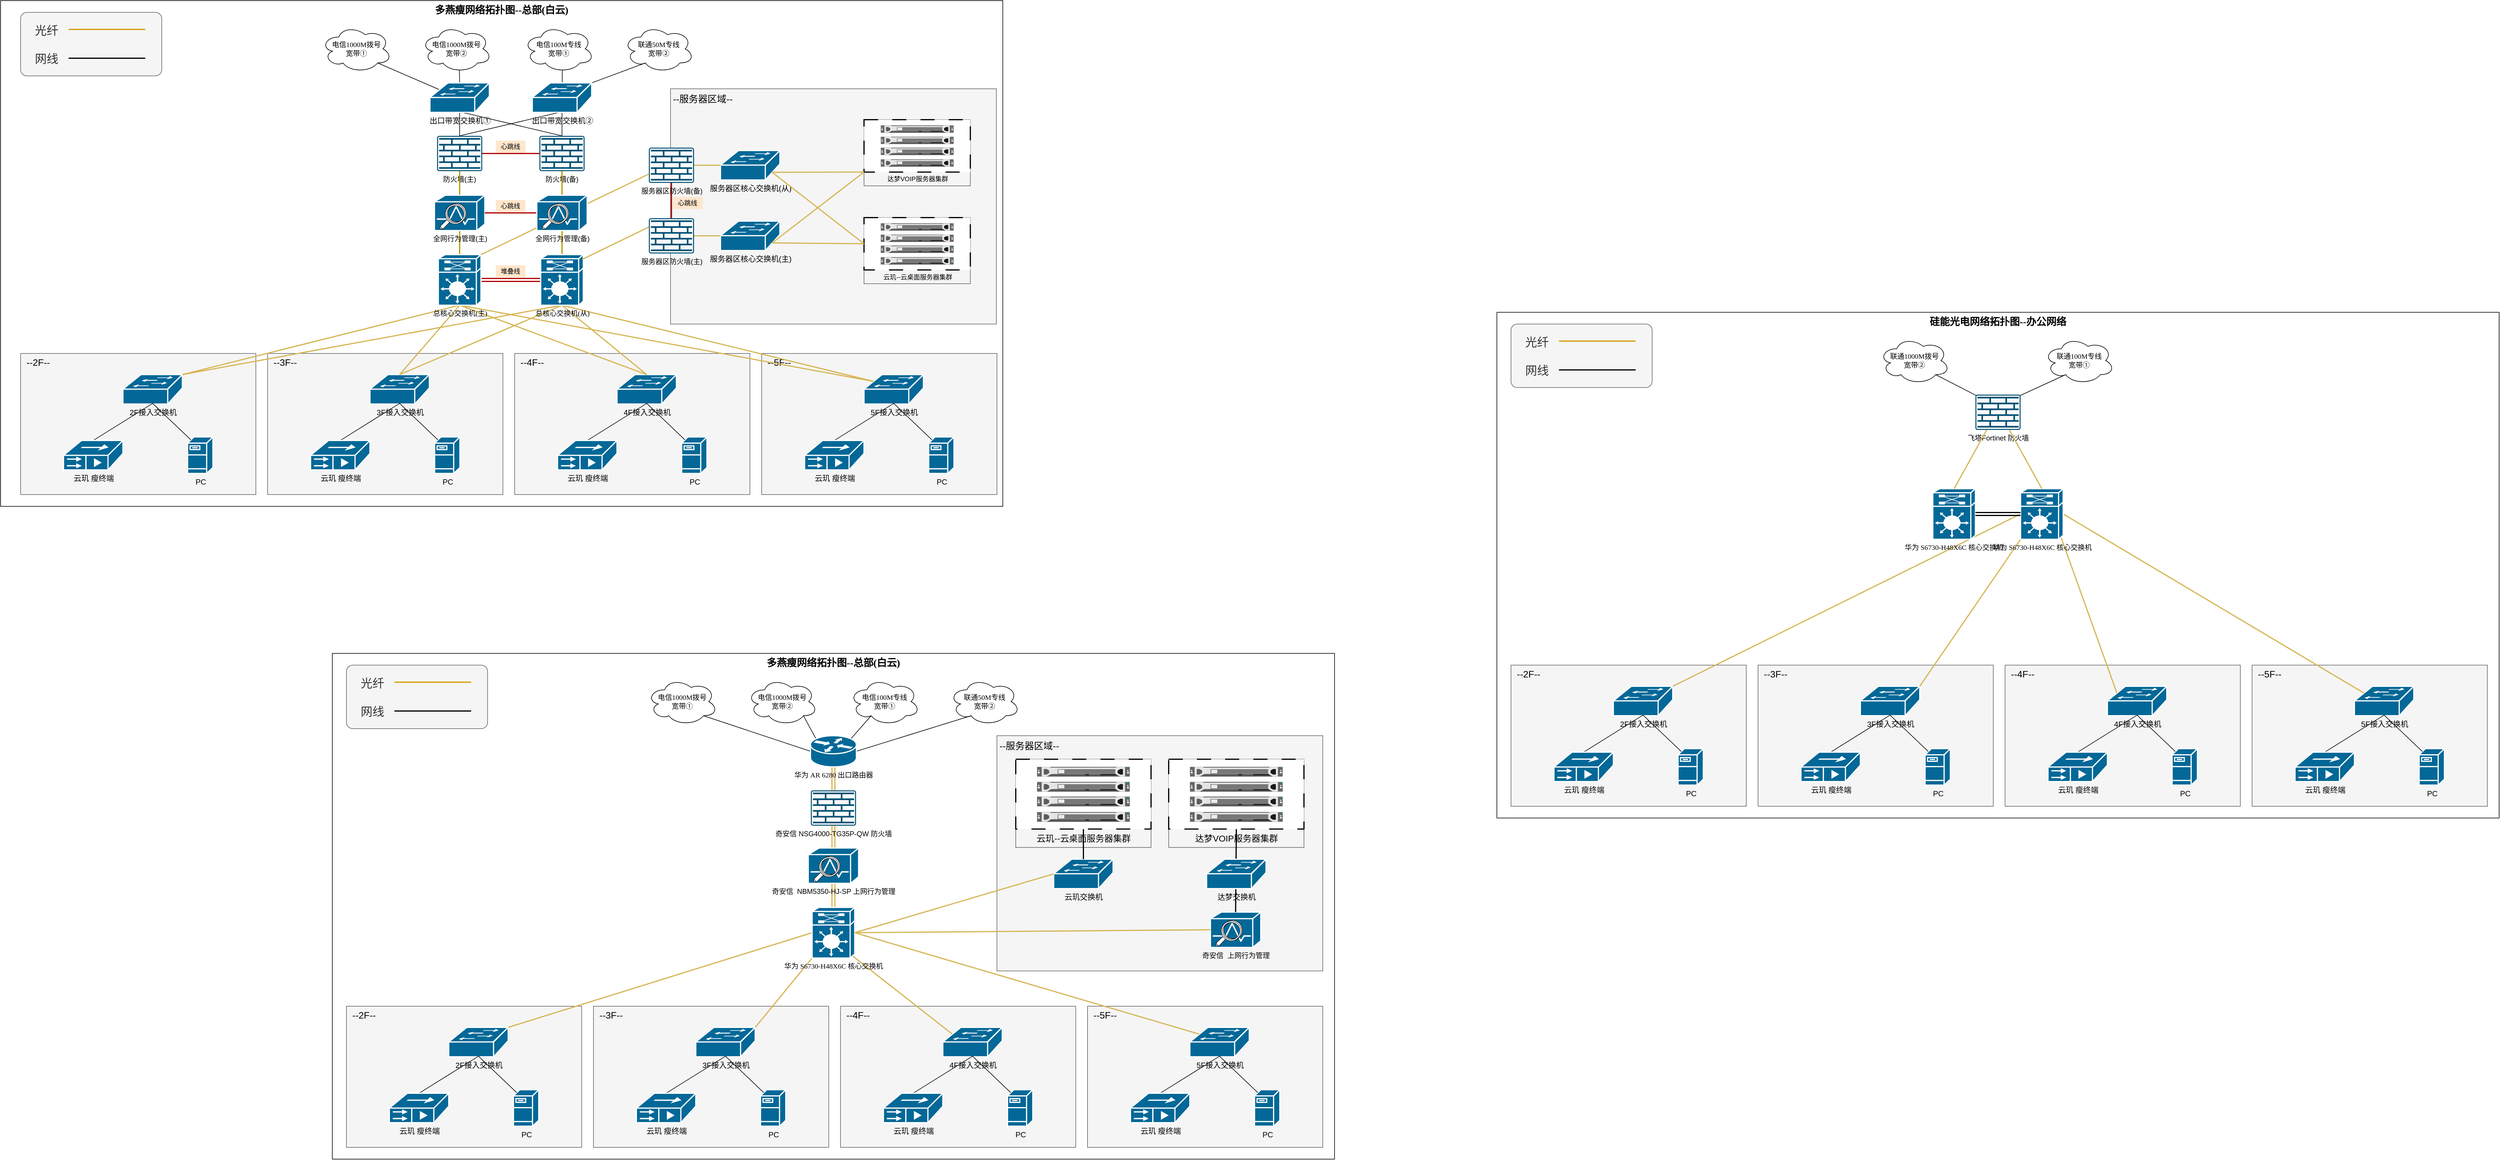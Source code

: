<mxfile version="22.1.7" type="github">
  <diagram name="Page-1" id="c37626ed-c26b-45fb-9056-f9ebc6bb27b6">
    <mxGraphModel dx="724" dy="386" grid="1" gridSize="10" guides="1" tooltips="1" connect="1" arrows="1" fold="1" page="1" pageScale="1" pageWidth="1100" pageHeight="850" background="none" math="0" shadow="0">
      <root>
        <mxCell id="0" />
        <mxCell id="1" parent="0" />
        <mxCell id="1c7a67bf8fd3230f-83" value="&lt;font style=&quot;font-size: 17px;&quot;&gt;多燕瘦网络拓扑图--总部(白云)&lt;/font&gt;" style="whiteSpace=wrap;html=1;rounded=0;shadow=0;comic=0;strokeWidth=1;fontFamily=Verdana;fontSize=14;verticalAlign=top;fontStyle=1;" parent="1" vertex="1">
          <mxGeometry x="496" y="50" width="1704" height="860" as="geometry" />
        </mxCell>
        <mxCell id="QDnWGc42BfGMvYn1_fHW-36" value="" style="group" parent="1" vertex="1" connectable="0">
          <mxGeometry x="530" y="650" width="400" height="240" as="geometry" />
        </mxCell>
        <mxCell id="QDnWGc42BfGMvYn1_fHW-24" value="" style="whiteSpace=wrap;html=1;fillColor=#f5f5f5;strokeColor=#666666;fontColor=#333333;" parent="QDnWGc42BfGMvYn1_fHW-36" vertex="1">
          <mxGeometry width="400" height="240" as="geometry" />
        </mxCell>
        <mxCell id="QDnWGc42BfGMvYn1_fHW-25" value="&lt;font style=&quot;font-size: 16px;&quot;&gt;--2F--&lt;/font&gt;" style="text;strokeColor=none;align=center;fillColor=none;html=1;verticalAlign=middle;whiteSpace=wrap;rounded=0;" parent="QDnWGc42BfGMvYn1_fHW-36" vertex="1">
          <mxGeometry width="60" height="30" as="geometry" />
        </mxCell>
        <mxCell id="QDnWGc42BfGMvYn1_fHW-35" value="" style="group" parent="QDnWGc42BfGMvYn1_fHW-36" vertex="1" connectable="0">
          <mxGeometry x="73" y="36" width="254" height="168" as="geometry" />
        </mxCell>
        <mxCell id="QDnWGc42BfGMvYn1_fHW-26" value="2F接入交换机" style="shape=mxgraph.cisco.switches.workgroup_switch;sketch=0;html=1;pointerEvents=1;dashed=0;fillColor=#036897;strokeColor=#ffffff;strokeWidth=2;verticalLabelPosition=bottom;verticalAlign=top;align=center;outlineConnect=0;fontSize=13;" parent="QDnWGc42BfGMvYn1_fHW-35" vertex="1">
          <mxGeometry x="101" width="101" height="50" as="geometry" />
        </mxCell>
        <mxCell id="QDnWGc42BfGMvYn1_fHW-34" style="rounded=0;orthogonalLoop=1;jettySize=auto;html=1;exitX=0.5;exitY=0;exitDx=0;exitDy=0;exitPerimeter=0;endArrow=none;endFill=0;entryX=0.5;entryY=0.98;entryDx=0;entryDy=0;entryPerimeter=0;" parent="QDnWGc42BfGMvYn1_fHW-35" source="QDnWGc42BfGMvYn1_fHW-27" target="QDnWGc42BfGMvYn1_fHW-26" edge="1">
          <mxGeometry relative="1" as="geometry" />
        </mxCell>
        <mxCell id="QDnWGc42BfGMvYn1_fHW-27" value="云玑 瘦终端" style="shape=mxgraph.cisco.misc.umg_series;sketch=0;html=1;pointerEvents=1;dashed=0;fillColor=#036897;strokeColor=#ffffff;strokeWidth=2;verticalLabelPosition=bottom;verticalAlign=top;align=center;outlineConnect=0;fontSize=13;" parent="QDnWGc42BfGMvYn1_fHW-35" vertex="1">
          <mxGeometry y="112" width="101" height="50" as="geometry" />
        </mxCell>
        <mxCell id="QDnWGc42BfGMvYn1_fHW-30" value="PC" style="shape=mxgraph.cisco.servers.fileserver;sketch=0;html=1;pointerEvents=1;dashed=0;fillColor=#036897;strokeColor=#ffffff;strokeWidth=2;verticalLabelPosition=bottom;verticalAlign=top;align=center;outlineConnect=0;fontSize=13;" parent="QDnWGc42BfGMvYn1_fHW-35" vertex="1">
          <mxGeometry x="211" y="106" width="43" height="62" as="geometry" />
        </mxCell>
        <mxCell id="QDnWGc42BfGMvYn1_fHW-33" value="" style="endArrow=none;html=1;rounded=0;entryX=0.5;entryY=0.98;entryDx=0;entryDy=0;entryPerimeter=0;exitX=0.13;exitY=0.08;exitDx=0;exitDy=0;exitPerimeter=0;" parent="QDnWGc42BfGMvYn1_fHW-35" source="QDnWGc42BfGMvYn1_fHW-30" target="QDnWGc42BfGMvYn1_fHW-26" edge="1">
          <mxGeometry width="50" height="50" relative="1" as="geometry">
            <mxPoint x="202" y="170" as="sourcePoint" />
            <mxPoint x="252" y="120" as="targetPoint" />
          </mxGeometry>
        </mxCell>
        <mxCell id="QDnWGc42BfGMvYn1_fHW-37" value="" style="group" parent="1" vertex="1" connectable="0">
          <mxGeometry x="950" y="650" width="400" height="240" as="geometry" />
        </mxCell>
        <mxCell id="QDnWGc42BfGMvYn1_fHW-38" value="" style="whiteSpace=wrap;html=1;fillColor=#f5f5f5;strokeColor=#666666;fontColor=#333333;" parent="QDnWGc42BfGMvYn1_fHW-37" vertex="1">
          <mxGeometry width="400" height="240" as="geometry" />
        </mxCell>
        <mxCell id="QDnWGc42BfGMvYn1_fHW-39" value="&lt;font style=&quot;font-size: 16px;&quot;&gt;--3F--&lt;/font&gt;" style="text;strokeColor=none;align=center;fillColor=none;html=1;verticalAlign=middle;whiteSpace=wrap;rounded=0;" parent="QDnWGc42BfGMvYn1_fHW-37" vertex="1">
          <mxGeometry width="60" height="30" as="geometry" />
        </mxCell>
        <mxCell id="QDnWGc42BfGMvYn1_fHW-40" value="" style="group" parent="QDnWGc42BfGMvYn1_fHW-37" vertex="1" connectable="0">
          <mxGeometry x="73" y="36" width="254" height="168" as="geometry" />
        </mxCell>
        <mxCell id="QDnWGc42BfGMvYn1_fHW-41" value="3F接入交换机" style="shape=mxgraph.cisco.switches.workgroup_switch;sketch=0;html=1;pointerEvents=1;dashed=0;fillColor=#036897;strokeColor=#ffffff;strokeWidth=2;verticalLabelPosition=bottom;verticalAlign=top;align=center;outlineConnect=0;fontSize=13;" parent="QDnWGc42BfGMvYn1_fHW-40" vertex="1">
          <mxGeometry x="101" width="101" height="50" as="geometry" />
        </mxCell>
        <mxCell id="QDnWGc42BfGMvYn1_fHW-42" style="rounded=0;orthogonalLoop=1;jettySize=auto;html=1;exitX=0.5;exitY=0;exitDx=0;exitDy=0;exitPerimeter=0;endArrow=none;endFill=0;entryX=0.5;entryY=0.98;entryDx=0;entryDy=0;entryPerimeter=0;" parent="QDnWGc42BfGMvYn1_fHW-40" source="QDnWGc42BfGMvYn1_fHW-43" target="QDnWGc42BfGMvYn1_fHW-41" edge="1">
          <mxGeometry relative="1" as="geometry" />
        </mxCell>
        <mxCell id="QDnWGc42BfGMvYn1_fHW-43" value="云玑 瘦终端" style="shape=mxgraph.cisco.misc.umg_series;sketch=0;html=1;pointerEvents=1;dashed=0;fillColor=#036897;strokeColor=#ffffff;strokeWidth=2;verticalLabelPosition=bottom;verticalAlign=top;align=center;outlineConnect=0;fontSize=13;" parent="QDnWGc42BfGMvYn1_fHW-40" vertex="1">
          <mxGeometry y="112" width="101" height="50" as="geometry" />
        </mxCell>
        <mxCell id="QDnWGc42BfGMvYn1_fHW-44" value="PC" style="shape=mxgraph.cisco.servers.fileserver;sketch=0;html=1;pointerEvents=1;dashed=0;fillColor=#036897;strokeColor=#ffffff;strokeWidth=2;verticalLabelPosition=bottom;verticalAlign=top;align=center;outlineConnect=0;fontSize=13;" parent="QDnWGc42BfGMvYn1_fHW-40" vertex="1">
          <mxGeometry x="211" y="106" width="43" height="62" as="geometry" />
        </mxCell>
        <mxCell id="QDnWGc42BfGMvYn1_fHW-45" value="" style="endArrow=none;html=1;rounded=0;entryX=0.5;entryY=0.98;entryDx=0;entryDy=0;entryPerimeter=0;exitX=0.13;exitY=0.08;exitDx=0;exitDy=0;exitPerimeter=0;" parent="QDnWGc42BfGMvYn1_fHW-40" source="QDnWGc42BfGMvYn1_fHW-44" target="QDnWGc42BfGMvYn1_fHW-41" edge="1">
          <mxGeometry width="50" height="50" relative="1" as="geometry">
            <mxPoint x="202" y="170" as="sourcePoint" />
            <mxPoint x="252" y="120" as="targetPoint" />
          </mxGeometry>
        </mxCell>
        <mxCell id="QDnWGc42BfGMvYn1_fHW-46" value="" style="group" parent="1" vertex="1" connectable="0">
          <mxGeometry x="1370" y="650" width="400" height="240" as="geometry" />
        </mxCell>
        <mxCell id="QDnWGc42BfGMvYn1_fHW-47" value="" style="whiteSpace=wrap;html=1;fillColor=#f5f5f5;strokeColor=#666666;fontColor=#333333;" parent="QDnWGc42BfGMvYn1_fHW-46" vertex="1">
          <mxGeometry width="400" height="240" as="geometry" />
        </mxCell>
        <mxCell id="QDnWGc42BfGMvYn1_fHW-48" value="&lt;font style=&quot;font-size: 16px;&quot;&gt;--4F--&lt;/font&gt;" style="text;strokeColor=none;align=center;fillColor=none;html=1;verticalAlign=middle;whiteSpace=wrap;rounded=0;" parent="QDnWGc42BfGMvYn1_fHW-46" vertex="1">
          <mxGeometry width="60" height="30" as="geometry" />
        </mxCell>
        <mxCell id="QDnWGc42BfGMvYn1_fHW-49" value="" style="group" parent="QDnWGc42BfGMvYn1_fHW-46" vertex="1" connectable="0">
          <mxGeometry x="73" y="36" width="254" height="168" as="geometry" />
        </mxCell>
        <mxCell id="QDnWGc42BfGMvYn1_fHW-50" value="4F接入交换机" style="shape=mxgraph.cisco.switches.workgroup_switch;sketch=0;html=1;pointerEvents=1;dashed=0;fillColor=#036897;strokeColor=#ffffff;strokeWidth=2;verticalLabelPosition=bottom;verticalAlign=top;align=center;outlineConnect=0;fontSize=13;" parent="QDnWGc42BfGMvYn1_fHW-49" vertex="1">
          <mxGeometry x="101" width="101" height="50" as="geometry" />
        </mxCell>
        <mxCell id="QDnWGc42BfGMvYn1_fHW-51" style="rounded=0;orthogonalLoop=1;jettySize=auto;html=1;exitX=0.5;exitY=0;exitDx=0;exitDy=0;exitPerimeter=0;endArrow=none;endFill=0;entryX=0.5;entryY=0.98;entryDx=0;entryDy=0;entryPerimeter=0;" parent="QDnWGc42BfGMvYn1_fHW-49" source="QDnWGc42BfGMvYn1_fHW-52" target="QDnWGc42BfGMvYn1_fHW-50" edge="1">
          <mxGeometry relative="1" as="geometry" />
        </mxCell>
        <mxCell id="QDnWGc42BfGMvYn1_fHW-52" value="云玑 瘦终端" style="shape=mxgraph.cisco.misc.umg_series;sketch=0;html=1;pointerEvents=1;dashed=0;fillColor=#036897;strokeColor=#ffffff;strokeWidth=2;verticalLabelPosition=bottom;verticalAlign=top;align=center;outlineConnect=0;fontSize=13;" parent="QDnWGc42BfGMvYn1_fHW-49" vertex="1">
          <mxGeometry y="112" width="101" height="50" as="geometry" />
        </mxCell>
        <mxCell id="QDnWGc42BfGMvYn1_fHW-53" value="PC" style="shape=mxgraph.cisco.servers.fileserver;sketch=0;html=1;pointerEvents=1;dashed=0;fillColor=#036897;strokeColor=#ffffff;strokeWidth=2;verticalLabelPosition=bottom;verticalAlign=top;align=center;outlineConnect=0;fontSize=13;" parent="QDnWGc42BfGMvYn1_fHW-49" vertex="1">
          <mxGeometry x="211" y="106" width="43" height="62" as="geometry" />
        </mxCell>
        <mxCell id="QDnWGc42BfGMvYn1_fHW-54" value="" style="endArrow=none;html=1;rounded=0;entryX=0.5;entryY=0.98;entryDx=0;entryDy=0;entryPerimeter=0;exitX=0.13;exitY=0.08;exitDx=0;exitDy=0;exitPerimeter=0;" parent="QDnWGc42BfGMvYn1_fHW-49" source="QDnWGc42BfGMvYn1_fHW-53" target="QDnWGc42BfGMvYn1_fHW-50" edge="1">
          <mxGeometry width="50" height="50" relative="1" as="geometry">
            <mxPoint x="202" y="170" as="sourcePoint" />
            <mxPoint x="252" y="120" as="targetPoint" />
          </mxGeometry>
        </mxCell>
        <mxCell id="QDnWGc42BfGMvYn1_fHW-55" value="" style="group" parent="1" vertex="1" connectable="0">
          <mxGeometry x="1790" y="650" width="400" height="240" as="geometry" />
        </mxCell>
        <mxCell id="QDnWGc42BfGMvYn1_fHW-56" value="" style="whiteSpace=wrap;html=1;fillColor=#f5f5f5;strokeColor=#666666;fontColor=#333333;" parent="QDnWGc42BfGMvYn1_fHW-55" vertex="1">
          <mxGeometry width="400" height="240" as="geometry" />
        </mxCell>
        <mxCell id="QDnWGc42BfGMvYn1_fHW-57" value="&lt;font style=&quot;font-size: 16px;&quot;&gt;--5F--&lt;/font&gt;" style="text;strokeColor=none;align=center;fillColor=none;html=1;verticalAlign=middle;whiteSpace=wrap;rounded=0;" parent="QDnWGc42BfGMvYn1_fHW-55" vertex="1">
          <mxGeometry width="60" height="30" as="geometry" />
        </mxCell>
        <mxCell id="QDnWGc42BfGMvYn1_fHW-58" value="" style="group" parent="QDnWGc42BfGMvYn1_fHW-55" vertex="1" connectable="0">
          <mxGeometry x="73" y="36" width="254" height="168" as="geometry" />
        </mxCell>
        <mxCell id="QDnWGc42BfGMvYn1_fHW-59" value="5F接入交换机" style="shape=mxgraph.cisco.switches.workgroup_switch;sketch=0;html=1;pointerEvents=1;dashed=0;fillColor=#036897;strokeColor=#ffffff;strokeWidth=2;verticalLabelPosition=bottom;verticalAlign=top;align=center;outlineConnect=0;fontSize=13;" parent="QDnWGc42BfGMvYn1_fHW-58" vertex="1">
          <mxGeometry x="101" width="101" height="50" as="geometry" />
        </mxCell>
        <mxCell id="QDnWGc42BfGMvYn1_fHW-60" style="rounded=0;orthogonalLoop=1;jettySize=auto;html=1;exitX=0.5;exitY=0;exitDx=0;exitDy=0;exitPerimeter=0;endArrow=none;endFill=0;entryX=0.5;entryY=0.98;entryDx=0;entryDy=0;entryPerimeter=0;" parent="QDnWGc42BfGMvYn1_fHW-58" source="QDnWGc42BfGMvYn1_fHW-61" target="QDnWGc42BfGMvYn1_fHW-59" edge="1">
          <mxGeometry relative="1" as="geometry" />
        </mxCell>
        <mxCell id="QDnWGc42BfGMvYn1_fHW-61" value="云玑 瘦终端" style="shape=mxgraph.cisco.misc.umg_series;sketch=0;html=1;pointerEvents=1;dashed=0;fillColor=#036897;strokeColor=#ffffff;strokeWidth=2;verticalLabelPosition=bottom;verticalAlign=top;align=center;outlineConnect=0;fontSize=13;" parent="QDnWGc42BfGMvYn1_fHW-58" vertex="1">
          <mxGeometry y="112" width="101" height="50" as="geometry" />
        </mxCell>
        <mxCell id="QDnWGc42BfGMvYn1_fHW-62" value="PC" style="shape=mxgraph.cisco.servers.fileserver;sketch=0;html=1;pointerEvents=1;dashed=0;fillColor=#036897;strokeColor=#ffffff;strokeWidth=2;verticalLabelPosition=bottom;verticalAlign=top;align=center;outlineConnect=0;fontSize=13;" parent="QDnWGc42BfGMvYn1_fHW-58" vertex="1">
          <mxGeometry x="211" y="106" width="43" height="62" as="geometry" />
        </mxCell>
        <mxCell id="QDnWGc42BfGMvYn1_fHW-63" value="" style="endArrow=none;html=1;rounded=0;entryX=0.5;entryY=0.98;entryDx=0;entryDy=0;entryPerimeter=0;exitX=0.13;exitY=0.08;exitDx=0;exitDy=0;exitPerimeter=0;" parent="QDnWGc42BfGMvYn1_fHW-58" source="QDnWGc42BfGMvYn1_fHW-62" target="QDnWGc42BfGMvYn1_fHW-59" edge="1">
          <mxGeometry width="50" height="50" relative="1" as="geometry">
            <mxPoint x="202" y="170" as="sourcePoint" />
            <mxPoint x="252" y="120" as="targetPoint" />
          </mxGeometry>
        </mxCell>
        <mxCell id="QDnWGc42BfGMvYn1_fHW-4" value="" style="group" parent="1" vertex="1" connectable="0">
          <mxGeometry x="1041" y="92" width="634" height="80" as="geometry" />
        </mxCell>
        <mxCell id="1c7a67bf8fd3230f-15" value="电信1000M拨号&lt;br&gt;宽带①" style="ellipse;shape=cloud;whiteSpace=wrap;html=1;rounded=0;shadow=0;comic=0;strokeWidth=1;fontFamily=Verdana;fontSize=12;" parent="QDnWGc42BfGMvYn1_fHW-4" vertex="1">
          <mxGeometry width="120" height="80" as="geometry" />
        </mxCell>
        <mxCell id="QDnWGc42BfGMvYn1_fHW-1" value="电信1000M拨号&lt;br&gt;宽带②" style="ellipse;shape=cloud;whiteSpace=wrap;html=1;rounded=0;shadow=0;comic=0;strokeWidth=1;fontFamily=Verdana;fontSize=12;" parent="QDnWGc42BfGMvYn1_fHW-4" vertex="1">
          <mxGeometry x="170" width="120" height="80" as="geometry" />
        </mxCell>
        <mxCell id="QDnWGc42BfGMvYn1_fHW-2" value="电信100M专线&lt;br&gt;宽带①" style="ellipse;shape=cloud;whiteSpace=wrap;html=1;rounded=0;shadow=0;comic=0;strokeWidth=1;fontFamily=Verdana;fontSize=12;" parent="QDnWGc42BfGMvYn1_fHW-4" vertex="1">
          <mxGeometry x="344" width="120" height="80" as="geometry" />
        </mxCell>
        <mxCell id="QDnWGc42BfGMvYn1_fHW-3" value="联通50M专线&lt;br&gt;宽带②" style="ellipse;shape=cloud;whiteSpace=wrap;html=1;rounded=0;shadow=0;comic=0;strokeWidth=1;fontFamily=Verdana;fontSize=12;" parent="QDnWGc42BfGMvYn1_fHW-4" vertex="1">
          <mxGeometry x="514" width="120" height="80" as="geometry" />
        </mxCell>
        <mxCell id="QDnWGc42BfGMvYn1_fHW-13" style="orthogonalLoop=1;jettySize=auto;html=1;exitX=0.8;exitY=0.8;exitDx=0;exitDy=0;exitPerimeter=0;entryX=0.16;entryY=0.23;entryDx=0;entryDy=0;entryPerimeter=0;strokeWidth=1;strokeColor=default;rounded=0;startArrow=none;startFill=0;endArrow=none;endFill=0;" parent="1" source="1c7a67bf8fd3230f-15" target="5VeJD5BGMnVlJjGSpXp7-97" edge="1">
          <mxGeometry relative="1" as="geometry">
            <mxPoint x="1319" y="216.5" as="targetPoint" />
          </mxGeometry>
        </mxCell>
        <mxCell id="QDnWGc42BfGMvYn1_fHW-14" style="orthogonalLoop=1;jettySize=auto;html=1;exitX=0.55;exitY=0.95;exitDx=0;exitDy=0;exitPerimeter=0;entryX=0.5;entryY=0;entryDx=0;entryDy=0;entryPerimeter=0;strokeWidth=1;strokeColor=default;rounded=0;startArrow=none;startFill=0;endArrow=none;endFill=0;" parent="1" target="5VeJD5BGMnVlJjGSpXp7-97" edge="1">
          <mxGeometry relative="1" as="geometry">
            <mxPoint x="1276" y="168" as="sourcePoint" />
            <mxPoint x="1327.36" y="195.3" as="targetPoint" />
          </mxGeometry>
        </mxCell>
        <mxCell id="QDnWGc42BfGMvYn1_fHW-15" style="orthogonalLoop=1;jettySize=auto;html=1;entryX=0.55;entryY=0.95;entryDx=0;entryDy=0;entryPerimeter=0;strokeWidth=1;strokeColor=default;rounded=0;startArrow=none;startFill=0;endArrow=none;endFill=0;" parent="1" source="5VeJD5BGMnVlJjGSpXp7-98" target="QDnWGc42BfGMvYn1_fHW-2" edge="1">
          <mxGeometry relative="1" as="geometry">
            <mxPoint x="1387.64" y="195.3" as="sourcePoint" />
            <mxPoint x="1339" y="237" as="targetPoint" />
          </mxGeometry>
        </mxCell>
        <mxCell id="QDnWGc42BfGMvYn1_fHW-16" style="orthogonalLoop=1;jettySize=auto;html=1;entryX=0.31;entryY=0.8;entryDx=0;entryDy=0;entryPerimeter=0;strokeWidth=1;strokeColor=default;rounded=0;startArrow=none;startFill=0;endArrow=none;endFill=0;exitX=1;exitY=0;exitDx=0;exitDy=0;exitPerimeter=0;" parent="1" source="5VeJD5BGMnVlJjGSpXp7-98" target="QDnWGc42BfGMvYn1_fHW-3" edge="1">
          <mxGeometry relative="1" as="geometry">
            <mxPoint x="1397" y="216.5" as="sourcePoint" />
            <mxPoint x="1349" y="247" as="targetPoint" />
          </mxGeometry>
        </mxCell>
        <mxCell id="QDnWGc42BfGMvYn1_fHW-67" value="" style="endArrow=none;html=1;rounded=0;entryX=0.5;entryY=1;entryDx=0;entryDy=0;entryPerimeter=0;exitX=1;exitY=0;exitDx=0;exitDy=0;exitPerimeter=0;fillColor=#fff2cc;strokeColor=#d6b656;strokeWidth=2;gradientColor=#ffd966;" parent="1" source="QDnWGc42BfGMvYn1_fHW-26" target="QDnWGc42BfGMvYn1_fHW-21" edge="1">
          <mxGeometry width="50" height="50" relative="1" as="geometry">
            <mxPoint x="1021.57" y="582" as="sourcePoint" />
            <mxPoint x="1021.57" y="343" as="targetPoint" />
          </mxGeometry>
        </mxCell>
        <mxCell id="QDnWGc42BfGMvYn1_fHW-68" value="" style="endArrow=none;html=1;rounded=0;entryX=0.5;entryY=1;entryDx=0;entryDy=0;entryPerimeter=0;exitX=0.5;exitY=0;exitDx=0;exitDy=0;exitPerimeter=0;fillColor=#fff2cc;strokeColor=#d6b656;strokeWidth=2;gradientColor=#ffd966;" parent="1" source="QDnWGc42BfGMvYn1_fHW-41" target="QDnWGc42BfGMvYn1_fHW-21" edge="1">
          <mxGeometry width="50" height="50" relative="1" as="geometry">
            <mxPoint x="815" y="696" as="sourcePoint" />
            <mxPoint x="1332" y="578" as="targetPoint" />
          </mxGeometry>
        </mxCell>
        <mxCell id="QDnWGc42BfGMvYn1_fHW-69" value="" style="endArrow=none;html=1;rounded=0;entryX=0.5;entryY=1;entryDx=0;entryDy=0;entryPerimeter=0;fillColor=#fff2cc;strokeColor=#d6b656;strokeWidth=2;gradientColor=#ffd966;exitX=0.5;exitY=0;exitDx=0;exitDy=0;exitPerimeter=0;" parent="1" source="QDnWGc42BfGMvYn1_fHW-50" target="QDnWGc42BfGMvYn1_fHW-21" edge="1">
          <mxGeometry width="50" height="50" relative="1" as="geometry">
            <mxPoint x="825" y="706" as="sourcePoint" />
            <mxPoint x="1342" y="588" as="targetPoint" />
          </mxGeometry>
        </mxCell>
        <mxCell id="QDnWGc42BfGMvYn1_fHW-72" value="&lt;div style=&quot;&quot;&gt;&lt;span style=&quot;font-size: 20px; background-color: initial;&quot;&gt;&amp;nbsp; &amp;nbsp; 光纤&lt;/span&gt;&lt;/div&gt;&lt;font style=&quot;&quot;&gt;&lt;div style=&quot;&quot;&gt;&lt;span style=&quot;font-size: 20px;&quot;&gt;&lt;br&gt;&lt;/span&gt;&lt;/div&gt;&lt;span style=&quot;font-size: 20px;&quot;&gt;&lt;div style=&quot;&quot;&gt;&lt;span style=&quot;background-color: initial;&quot;&gt;&amp;nbsp; &amp;nbsp; 网线&lt;/span&gt;&lt;/div&gt;&lt;/span&gt;&lt;/font&gt;" style="rounded=1;whiteSpace=wrap;html=1;align=left;arcSize=10;fillColor=#f5f5f5;fontColor=#333333;strokeColor=#666666;" parent="1" vertex="1">
          <mxGeometry x="530" y="70" width="240" height="108" as="geometry" />
        </mxCell>
        <mxCell id="QDnWGc42BfGMvYn1_fHW-73" value="" style="endArrow=none;html=1;rounded=0;exitX=0.255;exitY=0.465;exitDx=0;exitDy=0;exitPerimeter=0;fillColor=#ffcd28;gradientColor=#ffa500;strokeColor=#d79b00;strokeWidth=2;" parent="1" edge="1">
          <mxGeometry width="50" height="50" relative="1" as="geometry">
            <mxPoint x="611.52" y="99.0" as="sourcePoint" />
            <mxPoint x="742" y="99" as="targetPoint" />
          </mxGeometry>
        </mxCell>
        <mxCell id="QDnWGc42BfGMvYn1_fHW-74" value="" style="endArrow=none;html=1;rounded=0;exitX=0.255;exitY=0.465;exitDx=0;exitDy=0;exitPerimeter=0;strokeWidth=2;" parent="1" edge="1">
          <mxGeometry width="50" height="50" relative="1" as="geometry">
            <mxPoint x="611.52" y="148.0" as="sourcePoint" />
            <mxPoint x="742" y="148" as="targetPoint" />
          </mxGeometry>
        </mxCell>
        <mxCell id="5VeJD5BGMnVlJjGSpXp7-1" value="&lt;font style=&quot;font-size: 17px;&quot;&gt;多燕瘦网络拓扑图--总部(白云)&lt;/font&gt;" style="whiteSpace=wrap;html=1;rounded=0;shadow=0;comic=0;strokeWidth=1;fontFamily=Verdana;fontSize=14;verticalAlign=top;fontStyle=1;" parent="1" vertex="1">
          <mxGeometry x="1060" y="1160" width="1704" height="860" as="geometry" />
        </mxCell>
        <mxCell id="5VeJD5BGMnVlJjGSpXp7-2" value="" style="group" parent="1" vertex="1" connectable="0">
          <mxGeometry x="1084" y="1760" width="400" height="240" as="geometry" />
        </mxCell>
        <mxCell id="5VeJD5BGMnVlJjGSpXp7-3" value="" style="whiteSpace=wrap;html=1;fillColor=#f5f5f5;strokeColor=#666666;fontColor=#333333;" parent="5VeJD5BGMnVlJjGSpXp7-2" vertex="1">
          <mxGeometry width="400" height="240" as="geometry" />
        </mxCell>
        <mxCell id="5VeJD5BGMnVlJjGSpXp7-4" value="&lt;font style=&quot;font-size: 16px;&quot;&gt;--2F--&lt;/font&gt;" style="text;strokeColor=none;align=center;fillColor=none;html=1;verticalAlign=middle;whiteSpace=wrap;rounded=0;" parent="5VeJD5BGMnVlJjGSpXp7-2" vertex="1">
          <mxGeometry width="60" height="30" as="geometry" />
        </mxCell>
        <mxCell id="5VeJD5BGMnVlJjGSpXp7-5" value="" style="group" parent="5VeJD5BGMnVlJjGSpXp7-2" vertex="1" connectable="0">
          <mxGeometry x="73" y="36" width="254" height="168" as="geometry" />
        </mxCell>
        <mxCell id="5VeJD5BGMnVlJjGSpXp7-6" value="2F接入交换机" style="shape=mxgraph.cisco.switches.workgroup_switch;sketch=0;html=1;pointerEvents=1;dashed=0;fillColor=#036897;strokeColor=#ffffff;strokeWidth=2;verticalLabelPosition=bottom;verticalAlign=top;align=center;outlineConnect=0;fontSize=13;" parent="5VeJD5BGMnVlJjGSpXp7-5" vertex="1">
          <mxGeometry x="101" width="101" height="50" as="geometry" />
        </mxCell>
        <mxCell id="5VeJD5BGMnVlJjGSpXp7-7" style="rounded=0;orthogonalLoop=1;jettySize=auto;html=1;exitX=0.5;exitY=0;exitDx=0;exitDy=0;exitPerimeter=0;endArrow=none;endFill=0;entryX=0.5;entryY=0.98;entryDx=0;entryDy=0;entryPerimeter=0;" parent="5VeJD5BGMnVlJjGSpXp7-5" source="5VeJD5BGMnVlJjGSpXp7-8" target="5VeJD5BGMnVlJjGSpXp7-6" edge="1">
          <mxGeometry relative="1" as="geometry" />
        </mxCell>
        <mxCell id="5VeJD5BGMnVlJjGSpXp7-8" value="云玑 瘦终端" style="shape=mxgraph.cisco.misc.umg_series;sketch=0;html=1;pointerEvents=1;dashed=0;fillColor=#036897;strokeColor=#ffffff;strokeWidth=2;verticalLabelPosition=bottom;verticalAlign=top;align=center;outlineConnect=0;fontSize=13;" parent="5VeJD5BGMnVlJjGSpXp7-5" vertex="1">
          <mxGeometry y="112" width="101" height="50" as="geometry" />
        </mxCell>
        <mxCell id="5VeJD5BGMnVlJjGSpXp7-9" value="PC" style="shape=mxgraph.cisco.servers.fileserver;sketch=0;html=1;pointerEvents=1;dashed=0;fillColor=#036897;strokeColor=#ffffff;strokeWidth=2;verticalLabelPosition=bottom;verticalAlign=top;align=center;outlineConnect=0;fontSize=13;" parent="5VeJD5BGMnVlJjGSpXp7-5" vertex="1">
          <mxGeometry x="211" y="106" width="43" height="62" as="geometry" />
        </mxCell>
        <mxCell id="5VeJD5BGMnVlJjGSpXp7-10" value="" style="endArrow=none;html=1;rounded=0;entryX=0.5;entryY=0.98;entryDx=0;entryDy=0;entryPerimeter=0;exitX=0.13;exitY=0.08;exitDx=0;exitDy=0;exitPerimeter=0;" parent="5VeJD5BGMnVlJjGSpXp7-5" source="5VeJD5BGMnVlJjGSpXp7-9" target="5VeJD5BGMnVlJjGSpXp7-6" edge="1">
          <mxGeometry width="50" height="50" relative="1" as="geometry">
            <mxPoint x="202" y="170" as="sourcePoint" />
            <mxPoint x="252" y="120" as="targetPoint" />
          </mxGeometry>
        </mxCell>
        <mxCell id="5VeJD5BGMnVlJjGSpXp7-11" value="" style="group" parent="1" vertex="1" connectable="0">
          <mxGeometry x="1504" y="1760" width="400" height="240" as="geometry" />
        </mxCell>
        <mxCell id="5VeJD5BGMnVlJjGSpXp7-12" value="" style="whiteSpace=wrap;html=1;fillColor=#f5f5f5;strokeColor=#666666;fontColor=#333333;" parent="5VeJD5BGMnVlJjGSpXp7-11" vertex="1">
          <mxGeometry width="400" height="240" as="geometry" />
        </mxCell>
        <mxCell id="5VeJD5BGMnVlJjGSpXp7-13" value="&lt;font style=&quot;font-size: 16px;&quot;&gt;--3F--&lt;/font&gt;" style="text;strokeColor=none;align=center;fillColor=none;html=1;verticalAlign=middle;whiteSpace=wrap;rounded=0;" parent="5VeJD5BGMnVlJjGSpXp7-11" vertex="1">
          <mxGeometry width="60" height="30" as="geometry" />
        </mxCell>
        <mxCell id="5VeJD5BGMnVlJjGSpXp7-14" value="" style="group" parent="5VeJD5BGMnVlJjGSpXp7-11" vertex="1" connectable="0">
          <mxGeometry x="73" y="36" width="254" height="168" as="geometry" />
        </mxCell>
        <mxCell id="5VeJD5BGMnVlJjGSpXp7-15" value="3F接入交换机" style="shape=mxgraph.cisco.switches.workgroup_switch;sketch=0;html=1;pointerEvents=1;dashed=0;fillColor=#036897;strokeColor=#ffffff;strokeWidth=2;verticalLabelPosition=bottom;verticalAlign=top;align=center;outlineConnect=0;fontSize=13;" parent="5VeJD5BGMnVlJjGSpXp7-14" vertex="1">
          <mxGeometry x="101" width="101" height="50" as="geometry" />
        </mxCell>
        <mxCell id="5VeJD5BGMnVlJjGSpXp7-16" style="rounded=0;orthogonalLoop=1;jettySize=auto;html=1;exitX=0.5;exitY=0;exitDx=0;exitDy=0;exitPerimeter=0;endArrow=none;endFill=0;entryX=0.5;entryY=0.98;entryDx=0;entryDy=0;entryPerimeter=0;" parent="5VeJD5BGMnVlJjGSpXp7-14" source="5VeJD5BGMnVlJjGSpXp7-17" target="5VeJD5BGMnVlJjGSpXp7-15" edge="1">
          <mxGeometry relative="1" as="geometry" />
        </mxCell>
        <mxCell id="5VeJD5BGMnVlJjGSpXp7-17" value="云玑 瘦终端" style="shape=mxgraph.cisco.misc.umg_series;sketch=0;html=1;pointerEvents=1;dashed=0;fillColor=#036897;strokeColor=#ffffff;strokeWidth=2;verticalLabelPosition=bottom;verticalAlign=top;align=center;outlineConnect=0;fontSize=13;" parent="5VeJD5BGMnVlJjGSpXp7-14" vertex="1">
          <mxGeometry y="112" width="101" height="50" as="geometry" />
        </mxCell>
        <mxCell id="5VeJD5BGMnVlJjGSpXp7-18" value="PC" style="shape=mxgraph.cisco.servers.fileserver;sketch=0;html=1;pointerEvents=1;dashed=0;fillColor=#036897;strokeColor=#ffffff;strokeWidth=2;verticalLabelPosition=bottom;verticalAlign=top;align=center;outlineConnect=0;fontSize=13;" parent="5VeJD5BGMnVlJjGSpXp7-14" vertex="1">
          <mxGeometry x="211" y="106" width="43" height="62" as="geometry" />
        </mxCell>
        <mxCell id="5VeJD5BGMnVlJjGSpXp7-19" value="" style="endArrow=none;html=1;rounded=0;entryX=0.5;entryY=0.98;entryDx=0;entryDy=0;entryPerimeter=0;exitX=0.13;exitY=0.08;exitDx=0;exitDy=0;exitPerimeter=0;" parent="5VeJD5BGMnVlJjGSpXp7-14" source="5VeJD5BGMnVlJjGSpXp7-18" target="5VeJD5BGMnVlJjGSpXp7-15" edge="1">
          <mxGeometry width="50" height="50" relative="1" as="geometry">
            <mxPoint x="202" y="170" as="sourcePoint" />
            <mxPoint x="252" y="120" as="targetPoint" />
          </mxGeometry>
        </mxCell>
        <mxCell id="5VeJD5BGMnVlJjGSpXp7-20" value="" style="group" parent="1" vertex="1" connectable="0">
          <mxGeometry x="1924" y="1760" width="400" height="240" as="geometry" />
        </mxCell>
        <mxCell id="5VeJD5BGMnVlJjGSpXp7-21" value="" style="whiteSpace=wrap;html=1;fillColor=#f5f5f5;strokeColor=#666666;fontColor=#333333;" parent="5VeJD5BGMnVlJjGSpXp7-20" vertex="1">
          <mxGeometry width="400" height="240" as="geometry" />
        </mxCell>
        <mxCell id="5VeJD5BGMnVlJjGSpXp7-22" value="&lt;font style=&quot;font-size: 16px;&quot;&gt;--4F--&lt;/font&gt;" style="text;strokeColor=none;align=center;fillColor=none;html=1;verticalAlign=middle;whiteSpace=wrap;rounded=0;" parent="5VeJD5BGMnVlJjGSpXp7-20" vertex="1">
          <mxGeometry width="60" height="30" as="geometry" />
        </mxCell>
        <mxCell id="5VeJD5BGMnVlJjGSpXp7-23" value="" style="group" parent="5VeJD5BGMnVlJjGSpXp7-20" vertex="1" connectable="0">
          <mxGeometry x="73" y="36" width="254" height="168" as="geometry" />
        </mxCell>
        <mxCell id="5VeJD5BGMnVlJjGSpXp7-24" value="4F接入交换机" style="shape=mxgraph.cisco.switches.workgroup_switch;sketch=0;html=1;pointerEvents=1;dashed=0;fillColor=#036897;strokeColor=#ffffff;strokeWidth=2;verticalLabelPosition=bottom;verticalAlign=top;align=center;outlineConnect=0;fontSize=13;" parent="5VeJD5BGMnVlJjGSpXp7-23" vertex="1">
          <mxGeometry x="101" width="101" height="50" as="geometry" />
        </mxCell>
        <mxCell id="5VeJD5BGMnVlJjGSpXp7-25" style="rounded=0;orthogonalLoop=1;jettySize=auto;html=1;exitX=0.5;exitY=0;exitDx=0;exitDy=0;exitPerimeter=0;endArrow=none;endFill=0;entryX=0.5;entryY=0.98;entryDx=0;entryDy=0;entryPerimeter=0;" parent="5VeJD5BGMnVlJjGSpXp7-23" source="5VeJD5BGMnVlJjGSpXp7-26" target="5VeJD5BGMnVlJjGSpXp7-24" edge="1">
          <mxGeometry relative="1" as="geometry" />
        </mxCell>
        <mxCell id="5VeJD5BGMnVlJjGSpXp7-26" value="云玑 瘦终端" style="shape=mxgraph.cisco.misc.umg_series;sketch=0;html=1;pointerEvents=1;dashed=0;fillColor=#036897;strokeColor=#ffffff;strokeWidth=2;verticalLabelPosition=bottom;verticalAlign=top;align=center;outlineConnect=0;fontSize=13;" parent="5VeJD5BGMnVlJjGSpXp7-23" vertex="1">
          <mxGeometry y="112" width="101" height="50" as="geometry" />
        </mxCell>
        <mxCell id="5VeJD5BGMnVlJjGSpXp7-27" value="PC" style="shape=mxgraph.cisco.servers.fileserver;sketch=0;html=1;pointerEvents=1;dashed=0;fillColor=#036897;strokeColor=#ffffff;strokeWidth=2;verticalLabelPosition=bottom;verticalAlign=top;align=center;outlineConnect=0;fontSize=13;" parent="5VeJD5BGMnVlJjGSpXp7-23" vertex="1">
          <mxGeometry x="211" y="106" width="43" height="62" as="geometry" />
        </mxCell>
        <mxCell id="5VeJD5BGMnVlJjGSpXp7-28" value="" style="endArrow=none;html=1;rounded=0;entryX=0.5;entryY=0.98;entryDx=0;entryDy=0;entryPerimeter=0;exitX=0.13;exitY=0.08;exitDx=0;exitDy=0;exitPerimeter=0;" parent="5VeJD5BGMnVlJjGSpXp7-23" source="5VeJD5BGMnVlJjGSpXp7-27" target="5VeJD5BGMnVlJjGSpXp7-24" edge="1">
          <mxGeometry width="50" height="50" relative="1" as="geometry">
            <mxPoint x="202" y="170" as="sourcePoint" />
            <mxPoint x="252" y="120" as="targetPoint" />
          </mxGeometry>
        </mxCell>
        <mxCell id="5VeJD5BGMnVlJjGSpXp7-29" value="" style="group" parent="1" vertex="1" connectable="0">
          <mxGeometry x="2344" y="1760" width="400" height="240" as="geometry" />
        </mxCell>
        <mxCell id="5VeJD5BGMnVlJjGSpXp7-30" value="" style="whiteSpace=wrap;html=1;fillColor=#f5f5f5;strokeColor=#666666;fontColor=#333333;" parent="5VeJD5BGMnVlJjGSpXp7-29" vertex="1">
          <mxGeometry width="400" height="240" as="geometry" />
        </mxCell>
        <mxCell id="5VeJD5BGMnVlJjGSpXp7-31" value="&lt;font style=&quot;font-size: 16px;&quot;&gt;--5F--&lt;/font&gt;" style="text;strokeColor=none;align=center;fillColor=none;html=1;verticalAlign=middle;whiteSpace=wrap;rounded=0;" parent="5VeJD5BGMnVlJjGSpXp7-29" vertex="1">
          <mxGeometry width="60" height="30" as="geometry" />
        </mxCell>
        <mxCell id="5VeJD5BGMnVlJjGSpXp7-32" value="" style="group" parent="5VeJD5BGMnVlJjGSpXp7-29" vertex="1" connectable="0">
          <mxGeometry x="73" y="36" width="254" height="168" as="geometry" />
        </mxCell>
        <mxCell id="5VeJD5BGMnVlJjGSpXp7-33" value="5F接入交换机" style="shape=mxgraph.cisco.switches.workgroup_switch;sketch=0;html=1;pointerEvents=1;dashed=0;fillColor=#036897;strokeColor=#ffffff;strokeWidth=2;verticalLabelPosition=bottom;verticalAlign=top;align=center;outlineConnect=0;fontSize=13;" parent="5VeJD5BGMnVlJjGSpXp7-32" vertex="1">
          <mxGeometry x="101" width="101" height="50" as="geometry" />
        </mxCell>
        <mxCell id="5VeJD5BGMnVlJjGSpXp7-34" style="rounded=0;orthogonalLoop=1;jettySize=auto;html=1;exitX=0.5;exitY=0;exitDx=0;exitDy=0;exitPerimeter=0;endArrow=none;endFill=0;entryX=0.5;entryY=0.98;entryDx=0;entryDy=0;entryPerimeter=0;" parent="5VeJD5BGMnVlJjGSpXp7-32" source="5VeJD5BGMnVlJjGSpXp7-35" target="5VeJD5BGMnVlJjGSpXp7-33" edge="1">
          <mxGeometry relative="1" as="geometry" />
        </mxCell>
        <mxCell id="5VeJD5BGMnVlJjGSpXp7-35" value="云玑 瘦终端" style="shape=mxgraph.cisco.misc.umg_series;sketch=0;html=1;pointerEvents=1;dashed=0;fillColor=#036897;strokeColor=#ffffff;strokeWidth=2;verticalLabelPosition=bottom;verticalAlign=top;align=center;outlineConnect=0;fontSize=13;" parent="5VeJD5BGMnVlJjGSpXp7-32" vertex="1">
          <mxGeometry y="112" width="101" height="50" as="geometry" />
        </mxCell>
        <mxCell id="5VeJD5BGMnVlJjGSpXp7-36" value="PC" style="shape=mxgraph.cisco.servers.fileserver;sketch=0;html=1;pointerEvents=1;dashed=0;fillColor=#036897;strokeColor=#ffffff;strokeWidth=2;verticalLabelPosition=bottom;verticalAlign=top;align=center;outlineConnect=0;fontSize=13;" parent="5VeJD5BGMnVlJjGSpXp7-32" vertex="1">
          <mxGeometry x="211" y="106" width="43" height="62" as="geometry" />
        </mxCell>
        <mxCell id="5VeJD5BGMnVlJjGSpXp7-37" value="" style="endArrow=none;html=1;rounded=0;entryX=0.5;entryY=0.98;entryDx=0;entryDy=0;entryPerimeter=0;exitX=0.13;exitY=0.08;exitDx=0;exitDy=0;exitPerimeter=0;" parent="5VeJD5BGMnVlJjGSpXp7-32" source="5VeJD5BGMnVlJjGSpXp7-36" target="5VeJD5BGMnVlJjGSpXp7-33" edge="1">
          <mxGeometry width="50" height="50" relative="1" as="geometry">
            <mxPoint x="202" y="170" as="sourcePoint" />
            <mxPoint x="252" y="120" as="targetPoint" />
          </mxGeometry>
        </mxCell>
        <mxCell id="5VeJD5BGMnVlJjGSpXp7-38" value="" style="group" parent="1" vertex="1" connectable="0">
          <mxGeometry x="1595" y="1202" width="634" height="80" as="geometry" />
        </mxCell>
        <mxCell id="5VeJD5BGMnVlJjGSpXp7-39" value="电信1000M拨号&lt;br&gt;宽带①" style="ellipse;shape=cloud;whiteSpace=wrap;html=1;rounded=0;shadow=0;comic=0;strokeWidth=1;fontFamily=Verdana;fontSize=12;" parent="5VeJD5BGMnVlJjGSpXp7-38" vertex="1">
          <mxGeometry width="120" height="80" as="geometry" />
        </mxCell>
        <mxCell id="5VeJD5BGMnVlJjGSpXp7-40" value="电信1000M拨号&lt;br&gt;宽带②" style="ellipse;shape=cloud;whiteSpace=wrap;html=1;rounded=0;shadow=0;comic=0;strokeWidth=1;fontFamily=Verdana;fontSize=12;" parent="5VeJD5BGMnVlJjGSpXp7-38" vertex="1">
          <mxGeometry x="170" width="120" height="80" as="geometry" />
        </mxCell>
        <mxCell id="5VeJD5BGMnVlJjGSpXp7-41" value="电信100M专线&lt;br&gt;宽带①" style="ellipse;shape=cloud;whiteSpace=wrap;html=1;rounded=0;shadow=0;comic=0;strokeWidth=1;fontFamily=Verdana;fontSize=12;" parent="5VeJD5BGMnVlJjGSpXp7-38" vertex="1">
          <mxGeometry x="344" width="120" height="80" as="geometry" />
        </mxCell>
        <mxCell id="5VeJD5BGMnVlJjGSpXp7-42" value="联通50M专线&lt;br&gt;宽带②" style="ellipse;shape=cloud;whiteSpace=wrap;html=1;rounded=0;shadow=0;comic=0;strokeWidth=1;fontFamily=Verdana;fontSize=12;" parent="5VeJD5BGMnVlJjGSpXp7-38" vertex="1">
          <mxGeometry x="514" width="120" height="80" as="geometry" />
        </mxCell>
        <mxCell id="5VeJD5BGMnVlJjGSpXp7-43" style="orthogonalLoop=1;jettySize=auto;html=1;exitX=0.8;exitY=0.8;exitDx=0;exitDy=0;exitPerimeter=0;entryX=0;entryY=0.5;entryDx=0;entryDy=0;entryPerimeter=0;strokeWidth=1;strokeColor=default;rounded=0;startArrow=none;startFill=0;endArrow=none;endFill=0;" parent="1" source="5VeJD5BGMnVlJjGSpXp7-39" target="5VeJD5BGMnVlJjGSpXp7-54" edge="1">
          <mxGeometry relative="1" as="geometry" />
        </mxCell>
        <mxCell id="5VeJD5BGMnVlJjGSpXp7-44" style="orthogonalLoop=1;jettySize=auto;html=1;exitX=0.8;exitY=0.8;exitDx=0;exitDy=0;exitPerimeter=0;entryX=0.12;entryY=0.1;entryDx=0;entryDy=0;entryPerimeter=0;strokeWidth=1;strokeColor=default;rounded=0;startArrow=none;startFill=0;endArrow=none;endFill=0;" parent="1" source="5VeJD5BGMnVlJjGSpXp7-40" target="5VeJD5BGMnVlJjGSpXp7-54" edge="1">
          <mxGeometry relative="1" as="geometry">
            <mxPoint x="1701" y="1276" as="sourcePoint" />
            <mxPoint x="1883" y="1337" as="targetPoint" />
          </mxGeometry>
        </mxCell>
        <mxCell id="5VeJD5BGMnVlJjGSpXp7-45" style="orthogonalLoop=1;jettySize=auto;html=1;exitX=0.88;exitY=0.1;exitDx=0;exitDy=0;exitPerimeter=0;entryX=0.31;entryY=0.8;entryDx=0;entryDy=0;entryPerimeter=0;strokeWidth=1;strokeColor=default;rounded=0;startArrow=none;startFill=0;endArrow=none;endFill=0;" parent="1" source="5VeJD5BGMnVlJjGSpXp7-54" target="5VeJD5BGMnVlJjGSpXp7-41" edge="1">
          <mxGeometry relative="1" as="geometry">
            <mxPoint x="1711" y="1286" as="sourcePoint" />
            <mxPoint x="1893" y="1347" as="targetPoint" />
          </mxGeometry>
        </mxCell>
        <mxCell id="5VeJD5BGMnVlJjGSpXp7-46" style="orthogonalLoop=1;jettySize=auto;html=1;exitX=1;exitY=0.5;exitDx=0;exitDy=0;exitPerimeter=0;entryX=0.31;entryY=0.8;entryDx=0;entryDy=0;entryPerimeter=0;strokeWidth=1;strokeColor=default;rounded=0;startArrow=none;startFill=0;endArrow=none;endFill=0;" parent="1" source="5VeJD5BGMnVlJjGSpXp7-54" target="5VeJD5BGMnVlJjGSpXp7-42" edge="1">
          <mxGeometry relative="1" as="geometry">
            <mxPoint x="1721" y="1296" as="sourcePoint" />
            <mxPoint x="1903" y="1357" as="targetPoint" />
          </mxGeometry>
        </mxCell>
        <mxCell id="5VeJD5BGMnVlJjGSpXp7-47" value="" style="endArrow=none;html=1;rounded=0;entryX=0.5;entryY=1;entryDx=0;entryDy=0;entryPerimeter=0;exitX=0.5;exitY=0;exitDx=0;exitDy=0;exitPerimeter=0;shape=link;fillColor=#fff2cc;strokeColor=#d6b656;strokeWidth=2;gradientColor=#ffd966;" parent="1" source="5VeJD5BGMnVlJjGSpXp7-55" target="5VeJD5BGMnVlJjGSpXp7-54" edge="1">
          <mxGeometry width="50" height="50" relative="1" as="geometry">
            <mxPoint x="1696" y="1520" as="sourcePoint" />
            <mxPoint x="1746" y="1470" as="targetPoint" />
          </mxGeometry>
        </mxCell>
        <mxCell id="5VeJD5BGMnVlJjGSpXp7-48" value="" style="endArrow=none;html=1;rounded=0;entryX=0;entryY=0.5;entryDx=0;entryDy=0;entryPerimeter=0;exitX=1;exitY=0;exitDx=0;exitDy=0;exitPerimeter=0;fillColor=#fff2cc;strokeColor=#d6b656;strokeWidth=2;gradientColor=#ffd966;" parent="1" source="5VeJD5BGMnVlJjGSpXp7-6" target="5VeJD5BGMnVlJjGSpXp7-55" edge="1">
          <mxGeometry width="50" height="50" relative="1" as="geometry">
            <mxPoint x="1575.57" y="1692" as="sourcePoint" />
            <mxPoint x="1575.57" y="1453" as="targetPoint" />
          </mxGeometry>
        </mxCell>
        <mxCell id="5VeJD5BGMnVlJjGSpXp7-49" value="" style="endArrow=none;html=1;rounded=0;entryX=0;entryY=1;entryDx=0;entryDy=0;entryPerimeter=0;exitX=1;exitY=0;exitDx=0;exitDy=0;exitPerimeter=0;fillColor=#fff2cc;strokeColor=#d6b656;strokeWidth=2;gradientColor=#ffd966;" parent="1" source="5VeJD5BGMnVlJjGSpXp7-15" target="5VeJD5BGMnVlJjGSpXp7-55" edge="1">
          <mxGeometry width="50" height="50" relative="1" as="geometry">
            <mxPoint x="1369" y="1806" as="sourcePoint" />
            <mxPoint x="1886" y="1688" as="targetPoint" />
          </mxGeometry>
        </mxCell>
        <mxCell id="5VeJD5BGMnVlJjGSpXp7-50" value="" style="endArrow=none;html=1;rounded=0;entryX=0.95;entryY=0.96;entryDx=0;entryDy=0;entryPerimeter=0;fillColor=#fff2cc;strokeColor=#d6b656;strokeWidth=2;gradientColor=#ffd966;exitX=0.16;exitY=0.23;exitDx=0;exitDy=0;exitPerimeter=0;" parent="1" source="5VeJD5BGMnVlJjGSpXp7-24" target="5VeJD5BGMnVlJjGSpXp7-55" edge="1">
          <mxGeometry width="50" height="50" relative="1" as="geometry">
            <mxPoint x="1379" y="1816" as="sourcePoint" />
            <mxPoint x="1896" y="1698" as="targetPoint" />
          </mxGeometry>
        </mxCell>
        <mxCell id="5VeJD5BGMnVlJjGSpXp7-51" value="" style="endArrow=none;html=1;rounded=0;entryX=1;entryY=0.5;entryDx=0;entryDy=0;entryPerimeter=0;fillColor=#fff2cc;strokeColor=#d6b656;strokeWidth=2;gradientColor=#ffd966;exitX=0.16;exitY=0.23;exitDx=0;exitDy=0;exitPerimeter=0;" parent="1" source="5VeJD5BGMnVlJjGSpXp7-33" target="5VeJD5BGMnVlJjGSpXp7-55" edge="1">
          <mxGeometry width="50" height="50" relative="1" as="geometry">
            <mxPoint x="2107" y="1796" as="sourcePoint" />
            <mxPoint x="1912" y="1678" as="targetPoint" />
          </mxGeometry>
        </mxCell>
        <mxCell id="5VeJD5BGMnVlJjGSpXp7-52" value="奇安信&amp;nbsp;&amp;nbsp;NBM5350-HJ-SP 上网行为管理" style="shape=mxgraph.cisco.misc.detector;sketch=0;html=1;pointerEvents=1;dashed=0;fillColor=#036897;strokeColor=#ffffff;strokeWidth=2;verticalLabelPosition=bottom;verticalAlign=top;align=center;outlineConnect=0;" parent="1" vertex="1">
          <mxGeometry x="1869.22" y="1491" width="85.56" height="60" as="geometry" />
        </mxCell>
        <mxCell id="5VeJD5BGMnVlJjGSpXp7-53" value="奇安信&amp;nbsp;NSG4000-TG35P-QW 防火墙" style="sketch=0;points=[[0.015,0.015,0],[0.985,0.015,0],[0.985,0.985,0],[0.015,0.985,0],[0.25,0,0],[0.5,0,0],[0.75,0,0],[1,0.25,0],[1,0.5,0],[1,0.75,0],[0.75,1,0],[0.5,1,0],[0.25,1,0],[0,0.75,0],[0,0.5,0],[0,0.25,0]];verticalLabelPosition=bottom;html=1;verticalAlign=top;aspect=fixed;align=center;pointerEvents=1;shape=mxgraph.cisco19.rect;prIcon=firewall;fillColor=#FAFAFA;strokeColor=#005073;" parent="1" vertex="1">
          <mxGeometry x="1873.6" y="1393" width="76.8" height="60" as="geometry" />
        </mxCell>
        <mxCell id="5VeJD5BGMnVlJjGSpXp7-54" value="华为 AR 6280 出口路由器" style="shape=mxgraph.cisco.routers.router;html=1;dashed=0;fillColor=#036897;strokeColor=#ffffff;strokeWidth=2;verticalLabelPosition=bottom;verticalAlign=top;rounded=0;shadow=0;comic=0;fontFamily=Verdana;fontSize=12;" parent="1" vertex="1">
          <mxGeometry x="1873" y="1300" width="78" height="53" as="geometry" />
        </mxCell>
        <mxCell id="5VeJD5BGMnVlJjGSpXp7-55" value="华为&amp;nbsp;S6730-H48X6C 核心交换机" style="shape=mxgraph.cisco.misc.route_switch_processor;html=1;dashed=0;fillColor=#036897;strokeColor=#ffffff;strokeWidth=2;verticalLabelPosition=bottom;verticalAlign=top;rounded=0;shadow=0;comic=0;fontFamily=Verdana;fontSize=12;" parent="1" vertex="1">
          <mxGeometry x="1875.8" y="1592" width="72.4" height="86" as="geometry" />
        </mxCell>
        <mxCell id="5VeJD5BGMnVlJjGSpXp7-56" value="&lt;div style=&quot;&quot;&gt;&lt;span style=&quot;font-size: 20px; background-color: initial;&quot;&gt;&amp;nbsp; &amp;nbsp; 光纤&lt;/span&gt;&lt;/div&gt;&lt;font style=&quot;&quot;&gt;&lt;div style=&quot;&quot;&gt;&lt;span style=&quot;font-size: 20px;&quot;&gt;&lt;br&gt;&lt;/span&gt;&lt;/div&gt;&lt;span style=&quot;font-size: 20px;&quot;&gt;&lt;div style=&quot;&quot;&gt;&lt;span style=&quot;background-color: initial;&quot;&gt;&amp;nbsp; &amp;nbsp; 网线&lt;/span&gt;&lt;/div&gt;&lt;/span&gt;&lt;/font&gt;" style="rounded=1;whiteSpace=wrap;html=1;align=left;arcSize=10;fillColor=#f5f5f5;fontColor=#333333;strokeColor=#666666;" parent="1" vertex="1">
          <mxGeometry x="1084" y="1180" width="240" height="108" as="geometry" />
        </mxCell>
        <mxCell id="5VeJD5BGMnVlJjGSpXp7-57" value="" style="endArrow=none;html=1;rounded=0;exitX=0.255;exitY=0.465;exitDx=0;exitDy=0;exitPerimeter=0;fillColor=#ffcd28;gradientColor=#ffa500;strokeColor=#d79b00;strokeWidth=2;" parent="1" edge="1">
          <mxGeometry width="50" height="50" relative="1" as="geometry">
            <mxPoint x="1165.52" y="1209" as="sourcePoint" />
            <mxPoint x="1296" y="1209" as="targetPoint" />
          </mxGeometry>
        </mxCell>
        <mxCell id="5VeJD5BGMnVlJjGSpXp7-58" value="" style="endArrow=none;html=1;rounded=0;exitX=0.255;exitY=0.465;exitDx=0;exitDy=0;exitPerimeter=0;strokeWidth=2;" parent="1" edge="1">
          <mxGeometry width="50" height="50" relative="1" as="geometry">
            <mxPoint x="1165.52" y="1258" as="sourcePoint" />
            <mxPoint x="1296" y="1258" as="targetPoint" />
          </mxGeometry>
        </mxCell>
        <mxCell id="5VeJD5BGMnVlJjGSpXp7-92" value="" style="group" parent="1" vertex="1" connectable="0">
          <mxGeometry x="2190" y="1300" width="554" height="400" as="geometry" />
        </mxCell>
        <mxCell id="5VeJD5BGMnVlJjGSpXp7-67" value="" style="whiteSpace=wrap;html=1;fillColor=#f5f5f5;strokeColor=#666666;fontColor=#333333;" parent="5VeJD5BGMnVlJjGSpXp7-92" vertex="1">
          <mxGeometry width="554" height="400" as="geometry" />
        </mxCell>
        <mxCell id="5VeJD5BGMnVlJjGSpXp7-68" value="&lt;font style=&quot;font-size: 16px;&quot;&gt;--服务器区域--&lt;/font&gt;" style="text;strokeColor=none;align=center;fillColor=none;html=1;verticalAlign=middle;whiteSpace=wrap;rounded=0;" parent="5VeJD5BGMnVlJjGSpXp7-92" vertex="1">
          <mxGeometry width="110" height="34.286" as="geometry" />
        </mxCell>
        <mxCell id="5VeJD5BGMnVlJjGSpXp7-85" value="奇安信&amp;nbsp; 上网行为管理" style="shape=mxgraph.cisco.misc.detector;sketch=0;html=1;pointerEvents=1;dashed=0;fillColor=#036897;strokeColor=#ffffff;strokeWidth=2;verticalLabelPosition=bottom;verticalAlign=top;align=center;outlineConnect=0;container=0;" parent="5VeJD5BGMnVlJjGSpXp7-92" vertex="1">
          <mxGeometry x="363" y="300" width="85.56" height="60" as="geometry" />
        </mxCell>
        <mxCell id="5VeJD5BGMnVlJjGSpXp7-76" value="" style="group;fillColor=#f5f5f5;fontColor=#333333;strokeColor=#666666;container=0;" parent="5VeJD5BGMnVlJjGSpXp7-92" vertex="1" connectable="0">
          <mxGeometry x="32" y="40" width="230" height="150" as="geometry" />
        </mxCell>
        <mxCell id="5VeJD5BGMnVlJjGSpXp7-65" value="" style="group;fillColor=#f5f5f5;fontColor=#333333;strokeColor=#666666;container=0;" parent="5VeJD5BGMnVlJjGSpXp7-92" vertex="1" connectable="0">
          <mxGeometry x="292" y="40" width="230" height="150" as="geometry" />
        </mxCell>
        <mxCell id="5VeJD5BGMnVlJjGSpXp7-90" value="云玑交换机" style="shape=mxgraph.cisco.switches.workgroup_switch;sketch=0;html=1;pointerEvents=1;dashed=0;fillColor=#036897;strokeColor=#ffffff;strokeWidth=2;verticalLabelPosition=bottom;verticalAlign=top;align=center;outlineConnect=0;fontSize=13;container=0;" parent="5VeJD5BGMnVlJjGSpXp7-92" vertex="1">
          <mxGeometry x="96.5" y="210" width="101" height="50" as="geometry" />
        </mxCell>
        <mxCell id="5VeJD5BGMnVlJjGSpXp7-94" style="edgeStyle=none;rounded=0;orthogonalLoop=1;jettySize=auto;html=1;exitX=0.5;exitY=0;exitDx=0;exitDy=0;entryX=0.5;entryY=0;entryDx=0;entryDy=0;entryPerimeter=0;endArrow=none;endFill=0;strokeWidth=2;" parent="5VeJD5BGMnVlJjGSpXp7-92" source="5VeJD5BGMnVlJjGSpXp7-82" target="5VeJD5BGMnVlJjGSpXp7-90" edge="1">
          <mxGeometry relative="1" as="geometry">
            <mxPoint x="107" y="245" as="sourcePoint" />
            <mxPoint x="-232" y="345" as="targetPoint" />
          </mxGeometry>
        </mxCell>
        <mxCell id="5VeJD5BGMnVlJjGSpXp7-77" value="" style="rounded=0;whiteSpace=wrap;html=1;dashed=1;dashPattern=12 12;strokeWidth=2;container=0;" parent="5VeJD5BGMnVlJjGSpXp7-92" vertex="1">
          <mxGeometry x="32" y="40" width="230" height="118.75" as="geometry" />
        </mxCell>
        <mxCell id="5VeJD5BGMnVlJjGSpXp7-78" value="" style="html=1;verticalLabelPosition=bottom;verticalAlign=top;outlineConnect=0;shadow=0;dashed=0;shape=mxgraph.rack.hpe_aruba.security.aruba_clearpass_c2000_front;container=0;" parent="5VeJD5BGMnVlJjGSpXp7-92" vertex="1">
          <mxGeometry x="68.378" y="53.125" width="157.25" height="16.25" as="geometry" />
        </mxCell>
        <mxCell id="5VeJD5BGMnVlJjGSpXp7-79" value="" style="html=1;verticalLabelPosition=bottom;verticalAlign=top;outlineConnect=0;shadow=0;dashed=0;shape=mxgraph.rack.hpe_aruba.security.aruba_clearpass_c2000_front;container=0;" parent="5VeJD5BGMnVlJjGSpXp7-92" vertex="1">
          <mxGeometry x="68.378" y="78.75" width="157.25" height="16.25" as="geometry" />
        </mxCell>
        <mxCell id="5VeJD5BGMnVlJjGSpXp7-80" value="" style="html=1;verticalLabelPosition=bottom;verticalAlign=top;outlineConnect=0;shadow=0;dashed=0;shape=mxgraph.rack.hpe_aruba.security.aruba_clearpass_c2000_front;container=0;" parent="5VeJD5BGMnVlJjGSpXp7-92" vertex="1">
          <mxGeometry x="68.378" y="103.75" width="157.25" height="16.25" as="geometry" />
        </mxCell>
        <mxCell id="5VeJD5BGMnVlJjGSpXp7-81" value="" style="html=1;verticalLabelPosition=bottom;verticalAlign=top;outlineConnect=0;shadow=0;dashed=0;shape=mxgraph.rack.hpe_aruba.security.aruba_clearpass_c2000_front;container=0;" parent="5VeJD5BGMnVlJjGSpXp7-92" vertex="1">
          <mxGeometry x="68.378" y="130" width="157.25" height="16.25" as="geometry" />
        </mxCell>
        <mxCell id="5VeJD5BGMnVlJjGSpXp7-82" value="&lt;font style=&quot;font-size: 15px;&quot;&gt;云玑--云桌面服务器集群&lt;/font&gt;" style="text;strokeColor=none;align=center;fillColor=none;html=1;verticalAlign=middle;whiteSpace=wrap;rounded=0;container=0;" parent="5VeJD5BGMnVlJjGSpXp7-92" vertex="1">
          <mxGeometry x="60.75" y="158.75" width="172.5" height="31.25" as="geometry" />
        </mxCell>
        <mxCell id="5VeJD5BGMnVlJjGSpXp7-59" value="" style="rounded=0;whiteSpace=wrap;html=1;dashed=1;dashPattern=12 12;strokeWidth=2;container=0;" parent="5VeJD5BGMnVlJjGSpXp7-92" vertex="1">
          <mxGeometry x="292" y="40" width="230" height="118.75" as="geometry" />
        </mxCell>
        <mxCell id="5VeJD5BGMnVlJjGSpXp7-60" value="" style="html=1;verticalLabelPosition=bottom;verticalAlign=top;outlineConnect=0;shadow=0;dashed=0;shape=mxgraph.rack.hpe_aruba.security.aruba_clearpass_c2000_front;container=0;" parent="5VeJD5BGMnVlJjGSpXp7-92" vertex="1">
          <mxGeometry x="328.378" y="53.125" width="157.25" height="16.25" as="geometry" />
        </mxCell>
        <mxCell id="5VeJD5BGMnVlJjGSpXp7-61" value="" style="html=1;verticalLabelPosition=bottom;verticalAlign=top;outlineConnect=0;shadow=0;dashed=0;shape=mxgraph.rack.hpe_aruba.security.aruba_clearpass_c2000_front;container=0;" parent="5VeJD5BGMnVlJjGSpXp7-92" vertex="1">
          <mxGeometry x="328.378" y="78.75" width="157.25" height="16.25" as="geometry" />
        </mxCell>
        <mxCell id="5VeJD5BGMnVlJjGSpXp7-62" value="" style="html=1;verticalLabelPosition=bottom;verticalAlign=top;outlineConnect=0;shadow=0;dashed=0;shape=mxgraph.rack.hpe_aruba.security.aruba_clearpass_c2000_front;container=0;" parent="5VeJD5BGMnVlJjGSpXp7-92" vertex="1">
          <mxGeometry x="328.378" y="103.75" width="157.25" height="16.25" as="geometry" />
        </mxCell>
        <mxCell id="5VeJD5BGMnVlJjGSpXp7-63" value="" style="html=1;verticalLabelPosition=bottom;verticalAlign=top;outlineConnect=0;shadow=0;dashed=0;shape=mxgraph.rack.hpe_aruba.security.aruba_clearpass_c2000_front;container=0;" parent="5VeJD5BGMnVlJjGSpXp7-92" vertex="1">
          <mxGeometry x="328.378" y="130" width="157.25" height="16.25" as="geometry" />
        </mxCell>
        <mxCell id="5VeJD5BGMnVlJjGSpXp7-64" value="&lt;span style=&quot;font-size: 15px;&quot;&gt;达梦VOIP服务器集群&lt;/span&gt;" style="text;strokeColor=none;align=center;fillColor=none;html=1;verticalAlign=middle;whiteSpace=wrap;rounded=0;container=0;" parent="5VeJD5BGMnVlJjGSpXp7-92" vertex="1">
          <mxGeometry x="320.75" y="158.75" width="172.5" height="31.25" as="geometry" />
        </mxCell>
        <mxCell id="5VeJD5BGMnVlJjGSpXp7-96" style="edgeStyle=none;rounded=0;orthogonalLoop=1;jettySize=auto;html=1;exitX=0.5;exitY=0;exitDx=0;exitDy=0;entryX=0.5;entryY=0;entryDx=0;entryDy=0;entryPerimeter=0;endArrow=none;endFill=0;strokeWidth=2;" parent="5VeJD5BGMnVlJjGSpXp7-92" source="5VeJD5BGMnVlJjGSpXp7-64" target="5VeJD5BGMnVlJjGSpXp7-85" edge="1">
          <mxGeometry relative="1" as="geometry">
            <mxPoint x="157" y="169" as="sourcePoint" />
            <mxPoint x="157" y="220" as="targetPoint" />
          </mxGeometry>
        </mxCell>
        <mxCell id="5VeJD5BGMnVlJjGSpXp7-91" value="达梦交换机" style="shape=mxgraph.cisco.switches.workgroup_switch;sketch=0;html=1;pointerEvents=1;dashed=0;fillColor=#036897;strokeColor=#ffffff;strokeWidth=2;verticalLabelPosition=bottom;verticalAlign=top;align=center;outlineConnect=0;fontSize=13;container=0;" parent="5VeJD5BGMnVlJjGSpXp7-92" vertex="1">
          <mxGeometry x="356.5" y="210" width="101" height="50" as="geometry" />
        </mxCell>
        <mxCell id="5VeJD5BGMnVlJjGSpXp7-86" style="edgeStyle=none;rounded=0;orthogonalLoop=1;jettySize=auto;html=1;exitX=0;exitY=0.5;exitDx=0;exitDy=0;entryX=1;entryY=0.5;entryDx=0;entryDy=0;entryPerimeter=0;endArrow=none;endFill=0;fillColor=#fff2cc;strokeColor=#d6b656;strokeWidth=2;gradientColor=#ffd966;exitPerimeter=0;" parent="1" source="5VeJD5BGMnVlJjGSpXp7-90" target="5VeJD5BGMnVlJjGSpXp7-55" edge="1">
          <mxGeometry relative="1" as="geometry" />
        </mxCell>
        <mxCell id="5VeJD5BGMnVlJjGSpXp7-95" style="edgeStyle=none;rounded=0;orthogonalLoop=1;jettySize=auto;html=1;entryX=1;entryY=0.5;entryDx=0;entryDy=0;entryPerimeter=0;endArrow=none;endFill=0;fillColor=#fff2cc;strokeColor=#d6b656;strokeWidth=2;gradientColor=#ffd966;exitX=0;exitY=0.5;exitDx=0;exitDy=0;exitPerimeter=0;" parent="1" source="5VeJD5BGMnVlJjGSpXp7-85" target="5VeJD5BGMnVlJjGSpXp7-55" edge="1">
          <mxGeometry relative="1" as="geometry">
            <mxPoint x="2297" y="1545" as="sourcePoint" />
            <mxPoint x="1958" y="1645" as="targetPoint" />
          </mxGeometry>
        </mxCell>
        <mxCell id="5VeJD5BGMnVlJjGSpXp7-103" style="orthogonalLoop=1;jettySize=auto;html=1;exitX=0.5;exitY=0.98;exitDx=0;exitDy=0;exitPerimeter=0;entryX=0.5;entryY=0;entryDx=0;entryDy=0;entryPerimeter=0;strokeWidth=1;strokeColor=default;rounded=0;startArrow=none;startFill=0;endArrow=none;endFill=0;" parent="1" source="5VeJD5BGMnVlJjGSpXp7-97" target="QDnWGc42BfGMvYn1_fHW-19" edge="1">
          <mxGeometry relative="1" as="geometry">
            <mxPoint x="1147" y="166" as="sourcePoint" />
            <mxPoint x="1252" y="211" as="targetPoint" />
          </mxGeometry>
        </mxCell>
        <mxCell id="5VeJD5BGMnVlJjGSpXp7-104" style="orthogonalLoop=1;jettySize=auto;html=1;exitX=0.5;exitY=0;exitDx=0;exitDy=0;exitPerimeter=0;strokeWidth=1;strokeColor=default;rounded=0;startArrow=none;startFill=0;endArrow=none;endFill=0;entryX=0.5;entryY=0.98;entryDx=0;entryDy=0;entryPerimeter=0;" parent="1" source="5VeJD5BGMnVlJjGSpXp7-100" target="5VeJD5BGMnVlJjGSpXp7-97" edge="1">
          <mxGeometry relative="1" as="geometry">
            <mxPoint x="1137" y="156" as="sourcePoint" />
            <mxPoint x="1280" y="240" as="targetPoint" />
          </mxGeometry>
        </mxCell>
        <mxCell id="5VeJD5BGMnVlJjGSpXp7-105" style="orthogonalLoop=1;jettySize=auto;html=1;exitX=0.5;exitY=0.98;exitDx=0;exitDy=0;exitPerimeter=0;entryX=0.5;entryY=0;entryDx=0;entryDy=0;entryPerimeter=0;strokeWidth=1;strokeColor=default;rounded=0;startArrow=none;startFill=0;endArrow=none;endFill=0;" parent="1" source="5VeJD5BGMnVlJjGSpXp7-98" target="5VeJD5BGMnVlJjGSpXp7-100" edge="1">
          <mxGeometry relative="1" as="geometry">
            <mxPoint x="1287" y="249" as="sourcePoint" />
            <mxPoint x="1286" y="290" as="targetPoint" />
          </mxGeometry>
        </mxCell>
        <mxCell id="5VeJD5BGMnVlJjGSpXp7-106" style="orthogonalLoop=1;jettySize=auto;html=1;exitX=0.5;exitY=0.98;exitDx=0;exitDy=0;exitPerimeter=0;entryX=0.5;entryY=0;entryDx=0;entryDy=0;entryPerimeter=0;strokeWidth=1;strokeColor=default;rounded=0;startArrow=none;startFill=0;endArrow=none;endFill=0;" parent="1" source="5VeJD5BGMnVlJjGSpXp7-98" target="QDnWGc42BfGMvYn1_fHW-19" edge="1">
          <mxGeometry relative="1" as="geometry">
            <mxPoint x="1297" y="259" as="sourcePoint" />
            <mxPoint x="1296" y="300" as="targetPoint" />
          </mxGeometry>
        </mxCell>
        <mxCell id="QDnWGc42BfGMvYn1_fHW-19" value="防火墙(主)" style="sketch=0;points=[[0.015,0.015,0],[0.985,0.015,0],[0.985,0.985,0],[0.015,0.985,0],[0.25,0,0],[0.5,0,0],[0.75,0,0],[1,0.25,0],[1,0.5,0],[1,0.75,0],[0.75,1,0],[0.5,1,0],[0.25,1,0],[0,0.75,0],[0,0.5,0],[0,0.25,0]];verticalLabelPosition=bottom;html=1;verticalAlign=top;aspect=fixed;align=center;pointerEvents=1;shape=mxgraph.cisco19.rect;prIcon=firewall;fillColor=#FAFAFA;strokeColor=#005073;" parent="1" vertex="1">
          <mxGeometry x="1238.1" y="280" width="76.8" height="60" as="geometry" />
        </mxCell>
        <mxCell id="5VeJD5BGMnVlJjGSpXp7-97" value="出口带宽交换机①" style="shape=mxgraph.cisco.switches.workgroup_switch;sketch=0;html=1;pointerEvents=1;dashed=0;fillColor=#036897;strokeColor=#ffffff;strokeWidth=2;verticalLabelPosition=bottom;verticalAlign=top;align=center;outlineConnect=0;fontSize=13;" parent="1" vertex="1">
          <mxGeometry x="1226" y="190" width="101" height="50" as="geometry" />
        </mxCell>
        <mxCell id="5VeJD5BGMnVlJjGSpXp7-98" value="出口带宽交换机②" style="shape=mxgraph.cisco.switches.workgroup_switch;sketch=0;html=1;pointerEvents=1;dashed=0;fillColor=#036897;strokeColor=#ffffff;strokeWidth=2;verticalLabelPosition=bottom;verticalAlign=top;align=center;outlineConnect=0;fontSize=13;" parent="1" vertex="1">
          <mxGeometry x="1400" y="190" width="101" height="50" as="geometry" />
        </mxCell>
        <mxCell id="5VeJD5BGMnVlJjGSpXp7-100" value="防火墙(备)" style="sketch=0;points=[[0.015,0.015,0],[0.985,0.015,0],[0.985,0.985,0],[0.015,0.985,0],[0.25,0,0],[0.5,0,0],[0.75,0,0],[1,0.25,0],[1,0.5,0],[1,0.75,0],[0.75,1,0],[0.5,1,0],[0.25,1,0],[0,0.75,0],[0,0.5,0],[0,0.25,0]];verticalLabelPosition=bottom;html=1;verticalAlign=top;aspect=fixed;align=center;pointerEvents=1;shape=mxgraph.cisco19.rect;prIcon=firewall;fillColor=#FAFAFA;strokeColor=#005073;" parent="1" vertex="1">
          <mxGeometry x="1412.1" y="280" width="76.8" height="60" as="geometry" />
        </mxCell>
        <mxCell id="5VeJD5BGMnVlJjGSpXp7-112" style="orthogonalLoop=1;jettySize=auto;html=1;exitX=0.5;exitY=1;exitDx=0;exitDy=0;exitPerimeter=0;entryX=0.5;entryY=0;entryDx=0;entryDy=0;entryPerimeter=0;strokeWidth=2;strokeColor=#B09500;rounded=0;startArrow=none;startFill=0;endArrow=none;endFill=0;fillColor=#e3c800;" parent="1" source="QDnWGc42BfGMvYn1_fHW-19" target="QDnWGc42BfGMvYn1_fHW-21" edge="1">
          <mxGeometry relative="1" as="geometry">
            <mxPoint x="1287" y="249" as="sourcePoint" />
            <mxPoint x="1286" y="290" as="targetPoint" />
          </mxGeometry>
        </mxCell>
        <mxCell id="5VeJD5BGMnVlJjGSpXp7-113" style="orthogonalLoop=1;jettySize=auto;html=1;exitX=0.5;exitY=1;exitDx=0;exitDy=0;exitPerimeter=0;entryX=0.5;entryY=0;entryDx=0;entryDy=0;entryPerimeter=0;strokeWidth=2;strokeColor=#B09500;rounded=0;startArrow=none;startFill=0;endArrow=none;endFill=0;fillColor=#e3c800;" parent="1" source="5VeJD5BGMnVlJjGSpXp7-100" target="5VeJD5BGMnVlJjGSpXp7-111" edge="1">
          <mxGeometry relative="1" as="geometry">
            <mxPoint x="1286" y="350" as="sourcePoint" />
            <mxPoint x="1287" y="492" as="targetPoint" />
          </mxGeometry>
        </mxCell>
        <mxCell id="QDnWGc42BfGMvYn1_fHW-20" value="全网行为管理(主)" style="shape=mxgraph.cisco.misc.detector;sketch=0;html=1;pointerEvents=1;dashed=0;fillColor=#036897;strokeColor=#ffffff;strokeWidth=2;verticalLabelPosition=bottom;verticalAlign=top;align=center;outlineConnect=0;" parent="1" vertex="1">
          <mxGeometry x="1233.72" y="381" width="85.56" height="60" as="geometry" />
        </mxCell>
        <mxCell id="5VeJD5BGMnVlJjGSpXp7-114" style="orthogonalLoop=1;jettySize=auto;html=1;entryX=1;entryY=0.5;entryDx=0;entryDy=0;entryPerimeter=0;strokeWidth=2;strokeColor=#B20000;rounded=0;startArrow=none;startFill=0;endArrow=none;endFill=0;fillColor=#e51400;" parent="1" target="QDnWGc42BfGMvYn1_fHW-19" edge="1">
          <mxGeometry relative="1" as="geometry">
            <mxPoint x="1412" y="310" as="sourcePoint" />
            <mxPoint x="1287" y="290" as="targetPoint" />
          </mxGeometry>
        </mxCell>
        <mxCell id="5VeJD5BGMnVlJjGSpXp7-115" style="orthogonalLoop=1;jettySize=auto;html=1;exitX=0;exitY=0.5;exitDx=0;exitDy=0;exitPerimeter=0;entryX=1;entryY=0.5;entryDx=0;entryDy=0;entryPerimeter=0;strokeWidth=2;strokeColor=#B20000;rounded=0;startArrow=none;startFill=0;endArrow=none;endFill=0;fillColor=#e51400;" parent="1" source="5VeJD5BGMnVlJjGSpXp7-109" target="QDnWGc42BfGMvYn1_fHW-20" edge="1">
          <mxGeometry relative="1" as="geometry">
            <mxPoint x="1422" y="320" as="sourcePoint" />
            <mxPoint x="1325" y="320" as="targetPoint" />
          </mxGeometry>
        </mxCell>
        <mxCell id="5VeJD5BGMnVlJjGSpXp7-116" style="orthogonalLoop=1;jettySize=auto;html=1;exitX=0;exitY=0.5;exitDx=0;exitDy=0;exitPerimeter=0;entryX=1;entryY=0.5;entryDx=0;entryDy=0;entryPerimeter=0;strokeWidth=2;strokeColor=#B20000;rounded=0;startArrow=none;startFill=0;endArrow=none;endFill=0;fillColor=#e51400;shape=link;" parent="1" source="5VeJD5BGMnVlJjGSpXp7-111" target="QDnWGc42BfGMvYn1_fHW-21" edge="1">
          <mxGeometry relative="1" as="geometry">
            <mxPoint x="1432" y="330" as="sourcePoint" />
            <mxPoint x="1335" y="330" as="targetPoint" />
          </mxGeometry>
        </mxCell>
        <mxCell id="5VeJD5BGMnVlJjGSpXp7-117" value="&lt;font style=&quot;font-size: 11px;&quot;&gt;心跳线&lt;/font&gt;" style="text;align=center;html=1;verticalAlign=middle;whiteSpace=wrap;rounded=0;strokeWidth=0;fontSize=7;fillColor=#ffe6cc;strokeColor=#d79b00;" parent="1" vertex="1">
          <mxGeometry x="1338" y="288" width="50" height="20" as="geometry" />
        </mxCell>
        <mxCell id="5VeJD5BGMnVlJjGSpXp7-118" value="&lt;font style=&quot;font-size: 11px;&quot;&gt;心跳线&lt;/font&gt;" style="text;align=center;html=1;verticalAlign=middle;whiteSpace=wrap;rounded=0;strokeWidth=0;fontSize=7;fillColor=#ffe6cc;strokeColor=#d79b00;" parent="1" vertex="1">
          <mxGeometry x="1338" y="389" width="50" height="20" as="geometry" />
        </mxCell>
        <mxCell id="5VeJD5BGMnVlJjGSpXp7-119" value="&lt;font style=&quot;font-size: 11px;&quot;&gt;堆叠线&lt;/font&gt;" style="text;align=center;html=1;verticalAlign=middle;whiteSpace=wrap;rounded=0;strokeWidth=0;fontSize=7;fillColor=#ffe6cc;strokeColor=#d79b00;" parent="1" vertex="1">
          <mxGeometry x="1338" y="500" width="50" height="20" as="geometry" />
        </mxCell>
        <mxCell id="5VeJD5BGMnVlJjGSpXp7-120" value="" style="endArrow=none;html=1;rounded=0;entryX=0.5;entryY=1;entryDx=0;entryDy=0;entryPerimeter=0;exitX=1;exitY=0;exitDx=0;exitDy=0;exitPerimeter=0;fillColor=#fff2cc;strokeColor=#d6b656;strokeWidth=2;gradientColor=#ffd966;" parent="1" source="QDnWGc42BfGMvYn1_fHW-26" target="5VeJD5BGMnVlJjGSpXp7-111" edge="1">
          <mxGeometry width="50" height="50" relative="1" as="geometry">
            <mxPoint x="815" y="696" as="sourcePoint" />
            <mxPoint x="1250" y="578" as="targetPoint" />
          </mxGeometry>
        </mxCell>
        <mxCell id="5VeJD5BGMnVlJjGSpXp7-121" value="" style="endArrow=none;html=1;rounded=0;entryX=0.5;entryY=1;entryDx=0;entryDy=0;entryPerimeter=0;exitX=0.5;exitY=0;exitDx=0;exitDy=0;exitPerimeter=0;fillColor=#fff2cc;strokeColor=#d6b656;strokeWidth=2;gradientColor=#ffd966;" parent="1" source="QDnWGc42BfGMvYn1_fHW-41" target="5VeJD5BGMnVlJjGSpXp7-111" edge="1">
          <mxGeometry width="50" height="50" relative="1" as="geometry">
            <mxPoint x="1185" y="696" as="sourcePoint" />
            <mxPoint x="1287" y="578" as="targetPoint" />
          </mxGeometry>
        </mxCell>
        <mxCell id="5VeJD5BGMnVlJjGSpXp7-122" value="" style="endArrow=none;html=1;rounded=0;entryX=0.5;entryY=1;entryDx=0;entryDy=0;entryPerimeter=0;fillColor=#fff2cc;strokeColor=#d6b656;strokeWidth=2;gradientColor=#ffd966;exitX=0.5;exitY=0;exitDx=0;exitDy=0;exitPerimeter=0;" parent="1" source="QDnWGc42BfGMvYn1_fHW-50" target="5VeJD5BGMnVlJjGSpXp7-111" edge="1">
          <mxGeometry width="50" height="50" relative="1" as="geometry">
            <mxPoint x="1570" y="708" as="sourcePoint" />
            <mxPoint x="1287" y="578" as="targetPoint" />
          </mxGeometry>
        </mxCell>
        <mxCell id="5VeJD5BGMnVlJjGSpXp7-123" value="" style="endArrow=none;html=1;rounded=0;entryX=0.5;entryY=1;entryDx=0;entryDy=0;entryPerimeter=0;fillColor=#fff2cc;strokeColor=#d6b656;strokeWidth=2;gradientColor=#ffd966;exitX=0.16;exitY=0.23;exitDx=0;exitDy=0;exitPerimeter=0;" parent="1" source="QDnWGc42BfGMvYn1_fHW-59" target="QDnWGc42BfGMvYn1_fHW-21" edge="1">
          <mxGeometry width="50" height="50" relative="1" as="geometry">
            <mxPoint x="1560" y="698" as="sourcePoint" />
            <mxPoint x="1277" y="568" as="targetPoint" />
          </mxGeometry>
        </mxCell>
        <mxCell id="5VeJD5BGMnVlJjGSpXp7-124" value="" style="endArrow=none;html=1;rounded=0;entryX=0.5;entryY=1;entryDx=0;entryDy=0;entryPerimeter=0;fillColor=#fff2cc;strokeColor=#d6b656;strokeWidth=2;gradientColor=#ffd966;exitX=0.16;exitY=0.23;exitDx=0;exitDy=0;exitPerimeter=0;" parent="1" source="QDnWGc42BfGMvYn1_fHW-59" target="5VeJD5BGMnVlJjGSpXp7-111" edge="1">
          <mxGeometry width="50" height="50" relative="1" as="geometry">
            <mxPoint x="1990" y="708" as="sourcePoint" />
            <mxPoint x="1287" y="578" as="targetPoint" />
          </mxGeometry>
        </mxCell>
        <mxCell id="QDnWGc42BfGMvYn1_fHW-21" value="总核心交换机(主)" style="shape=mxgraph.cisco.misc.route_switch_processor;html=1;dashed=0;fillColor=#036897;strokeColor=#ffffff;strokeWidth=2;verticalLabelPosition=bottom;verticalAlign=top;rounded=0;shadow=0;comic=0;fontFamily=Verdana;fontSize=12;" parent="1" vertex="1">
          <mxGeometry x="1240.3" y="482" width="72.4" height="86" as="geometry" />
        </mxCell>
        <mxCell id="5VeJD5BGMnVlJjGSpXp7-111" value="总核心交换机(从)" style="shape=mxgraph.cisco.misc.route_switch_processor;html=1;dashed=0;fillColor=#036897;strokeColor=#ffffff;strokeWidth=2;verticalLabelPosition=bottom;verticalAlign=top;rounded=0;shadow=0;comic=0;fontFamily=Verdana;fontSize=12;" parent="1" vertex="1">
          <mxGeometry x="1414.3" y="482" width="72.4" height="86" as="geometry" />
        </mxCell>
        <mxCell id="5VeJD5BGMnVlJjGSpXp7-125" value="" style="group" parent="1" vertex="1" connectable="0">
          <mxGeometry x="1635" y="200" width="554" height="400" as="geometry" />
        </mxCell>
        <mxCell id="5VeJD5BGMnVlJjGSpXp7-126" value="" style="whiteSpace=wrap;html=1;fillColor=#f5f5f5;strokeColor=#666666;fontColor=#333333;" parent="5VeJD5BGMnVlJjGSpXp7-125" vertex="1">
          <mxGeometry width="554" height="400" as="geometry" />
        </mxCell>
        <mxCell id="5VeJD5BGMnVlJjGSpXp7-127" value="&lt;font style=&quot;font-size: 16px;&quot;&gt;--服务器区域--&lt;/font&gt;" style="text;strokeColor=none;align=center;fillColor=none;html=1;verticalAlign=middle;whiteSpace=wrap;rounded=0;" parent="5VeJD5BGMnVlJjGSpXp7-125" vertex="1">
          <mxGeometry width="110" height="34.286" as="geometry" />
        </mxCell>
        <mxCell id="5VeJD5BGMnVlJjGSpXp7-131" value="服务器区核心交换机(主)" style="shape=mxgraph.cisco.switches.workgroup_switch;sketch=0;html=1;pointerEvents=1;dashed=0;fillColor=#036897;strokeColor=#ffffff;strokeWidth=2;verticalLabelPosition=bottom;verticalAlign=top;align=center;outlineConnect=0;fontSize=13;container=0;" parent="5VeJD5BGMnVlJjGSpXp7-125" vertex="1">
          <mxGeometry x="85" y="225" width="101" height="50" as="geometry" />
        </mxCell>
        <mxCell id="5VeJD5BGMnVlJjGSpXp7-160" style="edgeStyle=none;rounded=0;orthogonalLoop=1;jettySize=auto;html=1;exitX=0.5;exitY=1;exitDx=0;exitDy=0;exitPerimeter=0;entryX=0.5;entryY=0;entryDx=0;entryDy=0;entryPerimeter=0;strokeWidth=2;fillColor=#e51400;strokeColor=#B20000;endArrow=none;endFill=0;" parent="5VeJD5BGMnVlJjGSpXp7-125" source="5VeJD5BGMnVlJjGSpXp7-158" target="5VeJD5BGMnVlJjGSpXp7-159" edge="1">
          <mxGeometry relative="1" as="geometry" />
        </mxCell>
        <mxCell id="5VeJD5BGMnVlJjGSpXp7-158" value="服务器区防火墙(备)" style="sketch=0;points=[[0.015,0.015,0],[0.985,0.015,0],[0.985,0.985,0],[0.015,0.985,0],[0.25,0,0],[0.5,0,0],[0.75,0,0],[1,0.25,0],[1,0.5,0],[1,0.75,0],[0.75,1,0],[0.5,1,0],[0.25,1,0],[0,0.75,0],[0,0.5,0],[0,0.25,0]];verticalLabelPosition=bottom;html=1;verticalAlign=top;aspect=fixed;align=center;pointerEvents=1;shape=mxgraph.cisco19.rect;prIcon=firewall;fillColor=#FAFAFA;strokeColor=#005073;" parent="5VeJD5BGMnVlJjGSpXp7-125" vertex="1">
          <mxGeometry x="-36.8" y="100" width="76.8" height="60" as="geometry" />
        </mxCell>
        <mxCell id="5VeJD5BGMnVlJjGSpXp7-159" value="服务器区防火墙(主)" style="sketch=0;points=[[0.015,0.015,0],[0.985,0.015,0],[0.985,0.985,0],[0.015,0.985,0],[0.25,0,0],[0.5,0,0],[0.75,0,0],[1,0.25,0],[1,0.5,0],[1,0.75,0],[0.75,1,0],[0.5,1,0],[0.25,1,0],[0,0.75,0],[0,0.5,0],[0,0.25,0]];verticalLabelPosition=bottom;html=1;verticalAlign=top;aspect=fixed;align=center;pointerEvents=1;shape=mxgraph.cisco19.rect;prIcon=firewall;fillColor=#FAFAFA;strokeColor=#005073;" parent="5VeJD5BGMnVlJjGSpXp7-125" vertex="1">
          <mxGeometry x="-36.8" y="220" width="76.8" height="60" as="geometry" />
        </mxCell>
        <mxCell id="5VeJD5BGMnVlJjGSpXp7-161" value="&lt;font style=&quot;font-size: 11px;&quot;&gt;心跳线&lt;/font&gt;" style="text;align=center;html=1;verticalAlign=middle;whiteSpace=wrap;rounded=0;strokeWidth=0;fontSize=7;fillColor=#ffe6cc;strokeColor=#d79b00;" parent="5VeJD5BGMnVlJjGSpXp7-125" vertex="1">
          <mxGeometry x="4" y="184" width="50" height="20" as="geometry" />
        </mxCell>
        <mxCell id="5VeJD5BGMnVlJjGSpXp7-164" value="服务器区核心交换机(从)" style="shape=mxgraph.cisco.switches.workgroup_switch;sketch=0;html=1;pointerEvents=1;dashed=0;fillColor=#036897;strokeColor=#ffffff;strokeWidth=2;verticalLabelPosition=bottom;verticalAlign=top;align=center;outlineConnect=0;fontSize=13;container=0;" parent="5VeJD5BGMnVlJjGSpXp7-125" vertex="1">
          <mxGeometry x="85" y="105" width="101" height="50" as="geometry" />
        </mxCell>
        <mxCell id="5VeJD5BGMnVlJjGSpXp7-165" style="edgeStyle=none;rounded=0;orthogonalLoop=1;jettySize=auto;html=1;exitX=1;exitY=0.5;exitDx=0;exitDy=0;exitPerimeter=0;entryX=0;entryY=0.5;entryDx=0;entryDy=0;entryPerimeter=0;endArrow=none;endFill=0;fillColor=#fff2cc;strokeColor=#d6b656;strokeWidth=2;" parent="5VeJD5BGMnVlJjGSpXp7-125" source="5VeJD5BGMnVlJjGSpXp7-158" target="5VeJD5BGMnVlJjGSpXp7-164" edge="1">
          <mxGeometry relative="1" as="geometry">
            <mxPoint x="-27" y="155" as="sourcePoint" />
            <mxPoint x="-312" y="292" as="targetPoint" />
          </mxGeometry>
        </mxCell>
        <mxCell id="5VeJD5BGMnVlJjGSpXp7-166" style="edgeStyle=none;rounded=0;orthogonalLoop=1;jettySize=auto;html=1;exitX=1;exitY=0.5;exitDx=0;exitDy=0;exitPerimeter=0;entryX=0;entryY=0.5;entryDx=0;entryDy=0;entryPerimeter=0;endArrow=none;endFill=0;fillColor=#fff2cc;strokeColor=#d6b656;strokeWidth=2;" parent="5VeJD5BGMnVlJjGSpXp7-125" source="5VeJD5BGMnVlJjGSpXp7-159" target="5VeJD5BGMnVlJjGSpXp7-131" edge="1">
          <mxGeometry relative="1" as="geometry">
            <mxPoint x="50" y="140" as="sourcePoint" />
            <mxPoint x="75" y="140" as="targetPoint" />
          </mxGeometry>
        </mxCell>
        <mxCell id="5VeJD5BGMnVlJjGSpXp7-150" value="" style="group" parent="5VeJD5BGMnVlJjGSpXp7-125" vertex="1" connectable="0">
          <mxGeometry x="329" y="52.56" width="180.75" height="112.44" as="geometry" />
        </mxCell>
        <mxCell id="5VeJD5BGMnVlJjGSpXp7-151" value="" style="group;fillColor=#f5f5f5;fontColor=#333333;strokeColor=#666666;container=0;" parent="5VeJD5BGMnVlJjGSpXp7-150" vertex="1" connectable="0">
          <mxGeometry width="180.75" height="112.44" as="geometry" />
        </mxCell>
        <mxCell id="5VeJD5BGMnVlJjGSpXp7-152" value="" style="rounded=0;whiteSpace=wrap;html=1;dashed=1;dashPattern=12 12;strokeWidth=2;container=0;" parent="5VeJD5BGMnVlJjGSpXp7-150" vertex="1">
          <mxGeometry width="180.75" height="89.015" as="geometry" />
        </mxCell>
        <mxCell id="5VeJD5BGMnVlJjGSpXp7-153" value="" style="html=1;verticalLabelPosition=bottom;verticalAlign=top;outlineConnect=0;shadow=0;dashed=0;shape=mxgraph.rack.hpe_aruba.security.aruba_clearpass_c2000_front;container=0;" parent="5VeJD5BGMnVlJjGSpXp7-150" vertex="1">
          <mxGeometry x="28.589" y="9.839" width="123.578" height="12.181" as="geometry" />
        </mxCell>
        <mxCell id="5VeJD5BGMnVlJjGSpXp7-154" value="" style="html=1;verticalLabelPosition=bottom;verticalAlign=top;outlineConnect=0;shadow=0;dashed=0;shape=mxgraph.rack.hpe_aruba.security.aruba_clearpass_c2000_front;container=0;" parent="5VeJD5BGMnVlJjGSpXp7-150" vertex="1">
          <mxGeometry x="28.589" y="29.047" width="123.578" height="12.181" as="geometry" />
        </mxCell>
        <mxCell id="5VeJD5BGMnVlJjGSpXp7-155" value="" style="html=1;verticalLabelPosition=bottom;verticalAlign=top;outlineConnect=0;shadow=0;dashed=0;shape=mxgraph.rack.hpe_aruba.security.aruba_clearpass_c2000_front;container=0;" parent="5VeJD5BGMnVlJjGSpXp7-150" vertex="1">
          <mxGeometry x="28.589" y="47.787" width="123.578" height="12.181" as="geometry" />
        </mxCell>
        <mxCell id="5VeJD5BGMnVlJjGSpXp7-156" value="" style="html=1;verticalLabelPosition=bottom;verticalAlign=top;outlineConnect=0;shadow=0;dashed=0;shape=mxgraph.rack.hpe_aruba.security.aruba_clearpass_c2000_front;container=0;" parent="5VeJD5BGMnVlJjGSpXp7-150" vertex="1">
          <mxGeometry x="28.589" y="67.464" width="123.578" height="12.181" as="geometry" />
        </mxCell>
        <mxCell id="5VeJD5BGMnVlJjGSpXp7-157" value="&lt;font style=&quot;font-size: 11px;&quot;&gt;达梦VOIP服务器集群&lt;/font&gt;" style="text;strokeColor=none;align=center;fillColor=none;html=1;verticalAlign=middle;whiteSpace=wrap;rounded=0;container=0;" parent="5VeJD5BGMnVlJjGSpXp7-150" vertex="1">
          <mxGeometry x="23.576" y="89.015" width="134.58" height="23.425" as="geometry" />
        </mxCell>
        <mxCell id="5VeJD5BGMnVlJjGSpXp7-149" value="" style="group" parent="5VeJD5BGMnVlJjGSpXp7-125" vertex="1" connectable="0">
          <mxGeometry x="329" y="219.0" width="180.75" height="112.44" as="geometry" />
        </mxCell>
        <mxCell id="5VeJD5BGMnVlJjGSpXp7-129" value="" style="group;fillColor=#f5f5f5;fontColor=#333333;strokeColor=#666666;container=0;" parent="5VeJD5BGMnVlJjGSpXp7-149" vertex="1" connectable="0">
          <mxGeometry width="180.75" height="112.44" as="geometry" />
        </mxCell>
        <mxCell id="5VeJD5BGMnVlJjGSpXp7-133" value="" style="rounded=0;whiteSpace=wrap;html=1;dashed=1;dashPattern=12 12;strokeWidth=2;container=0;" parent="5VeJD5BGMnVlJjGSpXp7-149" vertex="1">
          <mxGeometry width="180.75" height="89.015" as="geometry" />
        </mxCell>
        <mxCell id="5VeJD5BGMnVlJjGSpXp7-134" value="" style="html=1;verticalLabelPosition=bottom;verticalAlign=top;outlineConnect=0;shadow=0;dashed=0;shape=mxgraph.rack.hpe_aruba.security.aruba_clearpass_c2000_front;container=0;" parent="5VeJD5BGMnVlJjGSpXp7-149" vertex="1">
          <mxGeometry x="28.589" y="9.839" width="123.578" height="12.181" as="geometry" />
        </mxCell>
        <mxCell id="5VeJD5BGMnVlJjGSpXp7-135" value="" style="html=1;verticalLabelPosition=bottom;verticalAlign=top;outlineConnect=0;shadow=0;dashed=0;shape=mxgraph.rack.hpe_aruba.security.aruba_clearpass_c2000_front;container=0;" parent="5VeJD5BGMnVlJjGSpXp7-149" vertex="1">
          <mxGeometry x="28.589" y="29.047" width="123.578" height="12.181" as="geometry" />
        </mxCell>
        <mxCell id="5VeJD5BGMnVlJjGSpXp7-136" value="" style="html=1;verticalLabelPosition=bottom;verticalAlign=top;outlineConnect=0;shadow=0;dashed=0;shape=mxgraph.rack.hpe_aruba.security.aruba_clearpass_c2000_front;container=0;" parent="5VeJD5BGMnVlJjGSpXp7-149" vertex="1">
          <mxGeometry x="28.589" y="47.787" width="123.578" height="12.181" as="geometry" />
        </mxCell>
        <mxCell id="5VeJD5BGMnVlJjGSpXp7-137" value="" style="html=1;verticalLabelPosition=bottom;verticalAlign=top;outlineConnect=0;shadow=0;dashed=0;shape=mxgraph.rack.hpe_aruba.security.aruba_clearpass_c2000_front;container=0;" parent="5VeJD5BGMnVlJjGSpXp7-149" vertex="1">
          <mxGeometry x="28.589" y="67.464" width="123.578" height="12.181" as="geometry" />
        </mxCell>
        <mxCell id="5VeJD5BGMnVlJjGSpXp7-138" value="&lt;font style=&quot;font-size: 11px;&quot;&gt;云玑--云桌面服务器集群&lt;/font&gt;" style="text;strokeColor=none;align=center;fillColor=none;html=1;verticalAlign=middle;whiteSpace=wrap;rounded=0;container=0;" parent="5VeJD5BGMnVlJjGSpXp7-149" vertex="1">
          <mxGeometry x="23.576" y="89.015" width="134.58" height="23.425" as="geometry" />
        </mxCell>
        <mxCell id="5VeJD5BGMnVlJjGSpXp7-167" style="edgeStyle=none;rounded=0;orthogonalLoop=1;jettySize=auto;html=1;exitX=0;exitY=1;exitDx=0;exitDy=0;endArrow=none;endFill=0;fillColor=#fff2cc;strokeColor=#d6b656;strokeWidth=2;entryX=0.87;entryY=0.74;entryDx=0;entryDy=0;entryPerimeter=0;" parent="5VeJD5BGMnVlJjGSpXp7-125" source="5VeJD5BGMnVlJjGSpXp7-152" target="5VeJD5BGMnVlJjGSpXp7-164" edge="1">
          <mxGeometry relative="1" as="geometry">
            <mxPoint x="50" y="140" as="sourcePoint" />
            <mxPoint x="167" y="138" as="targetPoint" />
          </mxGeometry>
        </mxCell>
        <mxCell id="5VeJD5BGMnVlJjGSpXp7-168" style="edgeStyle=none;rounded=0;orthogonalLoop=1;jettySize=auto;html=1;exitX=0;exitY=0.5;exitDx=0;exitDy=0;entryX=0.87;entryY=0.74;entryDx=0;entryDy=0;entryPerimeter=0;endArrow=none;endFill=0;fillColor=#fff2cc;strokeColor=#d6b656;strokeWidth=2;" parent="5VeJD5BGMnVlJjGSpXp7-125" source="5VeJD5BGMnVlJjGSpXp7-133" target="5VeJD5BGMnVlJjGSpXp7-131" edge="1">
          <mxGeometry relative="1" as="geometry">
            <mxPoint x="339" y="124" as="sourcePoint" />
            <mxPoint x="194" y="140" as="targetPoint" />
          </mxGeometry>
        </mxCell>
        <mxCell id="5VeJD5BGMnVlJjGSpXp7-169" style="edgeStyle=none;rounded=0;orthogonalLoop=1;jettySize=auto;html=1;exitX=0;exitY=0.5;exitDx=0;exitDy=0;entryX=0.87;entryY=0.74;entryDx=0;entryDy=0;entryPerimeter=0;endArrow=none;endFill=0;fillColor=#fff2cc;strokeColor=#d6b656;strokeWidth=2;" parent="5VeJD5BGMnVlJjGSpXp7-125" source="5VeJD5BGMnVlJjGSpXp7-133" target="5VeJD5BGMnVlJjGSpXp7-164" edge="1">
          <mxGeometry relative="1" as="geometry">
            <mxPoint x="339" y="297" as="sourcePoint" />
            <mxPoint x="194" y="260" as="targetPoint" />
          </mxGeometry>
        </mxCell>
        <mxCell id="5VeJD5BGMnVlJjGSpXp7-170" style="edgeStyle=none;rounded=0;orthogonalLoop=1;jettySize=auto;html=1;exitX=0;exitY=1;exitDx=0;exitDy=0;entryX=0.87;entryY=0.74;entryDx=0;entryDy=0;entryPerimeter=0;endArrow=none;endFill=0;fillColor=#fff2cc;strokeColor=#d6b656;strokeWidth=2;" parent="5VeJD5BGMnVlJjGSpXp7-125" source="5VeJD5BGMnVlJjGSpXp7-152" target="5VeJD5BGMnVlJjGSpXp7-131" edge="1">
          <mxGeometry relative="1" as="geometry">
            <mxPoint x="339" y="275" as="sourcePoint" />
            <mxPoint x="183" y="272" as="targetPoint" />
          </mxGeometry>
        </mxCell>
        <mxCell id="5VeJD5BGMnVlJjGSpXp7-162" style="edgeStyle=none;rounded=0;orthogonalLoop=1;jettySize=auto;html=1;exitX=0;exitY=0.75;exitDx=0;exitDy=0;exitPerimeter=0;entryX=1;entryY=0;entryDx=0;entryDy=0;entryPerimeter=0;endArrow=none;endFill=0;fillColor=#fff2cc;strokeColor=#d6b656;strokeWidth=2;" parent="1" source="5VeJD5BGMnVlJjGSpXp7-158" target="QDnWGc42BfGMvYn1_fHW-21" edge="1">
          <mxGeometry relative="1" as="geometry" />
        </mxCell>
        <mxCell id="5VeJD5BGMnVlJjGSpXp7-163" style="edgeStyle=none;rounded=0;orthogonalLoop=1;jettySize=auto;html=1;exitX=0;exitY=0.25;exitDx=0;exitDy=0;exitPerimeter=0;entryX=0.976;entryY=0.093;entryDx=0;entryDy=0;entryPerimeter=0;endArrow=none;endFill=0;fillColor=#fff2cc;strokeColor=#d6b656;strokeWidth=2;" parent="1" source="5VeJD5BGMnVlJjGSpXp7-159" target="5VeJD5BGMnVlJjGSpXp7-111" edge="1">
          <mxGeometry relative="1" as="geometry" />
        </mxCell>
        <mxCell id="5VeJD5BGMnVlJjGSpXp7-109" value="全网行为管理(备)" style="shape=mxgraph.cisco.misc.detector;sketch=0;html=1;pointerEvents=1;dashed=0;fillColor=#036897;strokeColor=#ffffff;strokeWidth=2;verticalLabelPosition=bottom;verticalAlign=top;align=center;outlineConnect=0;" parent="1" vertex="1">
          <mxGeometry x="1407.72" y="381" width="85.56" height="60" as="geometry" />
        </mxCell>
        <mxCell id="c6k6cxJYEcj1xpQfIjjW-1" value="&lt;font style=&quot;font-size: 17px;&quot;&gt;硅能光电网络拓扑图--办公网络&lt;/font&gt;" style="whiteSpace=wrap;html=1;rounded=0;shadow=0;comic=0;strokeWidth=1;fontFamily=Verdana;fontSize=14;verticalAlign=top;fontStyle=1;" vertex="1" parent="1">
          <mxGeometry x="3040" y="580" width="1704" height="860" as="geometry" />
        </mxCell>
        <mxCell id="c6k6cxJYEcj1xpQfIjjW-2" value="" style="group" vertex="1" connectable="0" parent="1">
          <mxGeometry x="3064" y="1180" width="400" height="240" as="geometry" />
        </mxCell>
        <mxCell id="c6k6cxJYEcj1xpQfIjjW-3" value="" style="whiteSpace=wrap;html=1;fillColor=#f5f5f5;strokeColor=#666666;fontColor=#333333;" vertex="1" parent="c6k6cxJYEcj1xpQfIjjW-2">
          <mxGeometry width="400" height="240" as="geometry" />
        </mxCell>
        <mxCell id="c6k6cxJYEcj1xpQfIjjW-4" value="&lt;font style=&quot;font-size: 16px;&quot;&gt;--2F--&lt;/font&gt;" style="text;strokeColor=none;align=center;fillColor=none;html=1;verticalAlign=middle;whiteSpace=wrap;rounded=0;" vertex="1" parent="c6k6cxJYEcj1xpQfIjjW-2">
          <mxGeometry width="60" height="30" as="geometry" />
        </mxCell>
        <mxCell id="c6k6cxJYEcj1xpQfIjjW-5" value="" style="group" vertex="1" connectable="0" parent="c6k6cxJYEcj1xpQfIjjW-2">
          <mxGeometry x="73" y="36" width="254" height="168" as="geometry" />
        </mxCell>
        <mxCell id="c6k6cxJYEcj1xpQfIjjW-6" value="2F接入交换机" style="shape=mxgraph.cisco.switches.workgroup_switch;sketch=0;html=1;pointerEvents=1;dashed=0;fillColor=#036897;strokeColor=#ffffff;strokeWidth=2;verticalLabelPosition=bottom;verticalAlign=top;align=center;outlineConnect=0;fontSize=13;" vertex="1" parent="c6k6cxJYEcj1xpQfIjjW-5">
          <mxGeometry x="101" width="101" height="50" as="geometry" />
        </mxCell>
        <mxCell id="c6k6cxJYEcj1xpQfIjjW-7" style="rounded=0;orthogonalLoop=1;jettySize=auto;html=1;exitX=0.5;exitY=0;exitDx=0;exitDy=0;exitPerimeter=0;endArrow=none;endFill=0;entryX=0.5;entryY=0.98;entryDx=0;entryDy=0;entryPerimeter=0;" edge="1" parent="c6k6cxJYEcj1xpQfIjjW-5" source="c6k6cxJYEcj1xpQfIjjW-8" target="c6k6cxJYEcj1xpQfIjjW-6">
          <mxGeometry relative="1" as="geometry" />
        </mxCell>
        <mxCell id="c6k6cxJYEcj1xpQfIjjW-8" value="云玑 瘦终端" style="shape=mxgraph.cisco.misc.umg_series;sketch=0;html=1;pointerEvents=1;dashed=0;fillColor=#036897;strokeColor=#ffffff;strokeWidth=2;verticalLabelPosition=bottom;verticalAlign=top;align=center;outlineConnect=0;fontSize=13;" vertex="1" parent="c6k6cxJYEcj1xpQfIjjW-5">
          <mxGeometry y="112" width="101" height="50" as="geometry" />
        </mxCell>
        <mxCell id="c6k6cxJYEcj1xpQfIjjW-9" value="PC" style="shape=mxgraph.cisco.servers.fileserver;sketch=0;html=1;pointerEvents=1;dashed=0;fillColor=#036897;strokeColor=#ffffff;strokeWidth=2;verticalLabelPosition=bottom;verticalAlign=top;align=center;outlineConnect=0;fontSize=13;" vertex="1" parent="c6k6cxJYEcj1xpQfIjjW-5">
          <mxGeometry x="211" y="106" width="43" height="62" as="geometry" />
        </mxCell>
        <mxCell id="c6k6cxJYEcj1xpQfIjjW-10" value="" style="endArrow=none;html=1;rounded=0;entryX=0.5;entryY=0.98;entryDx=0;entryDy=0;entryPerimeter=0;exitX=0.13;exitY=0.08;exitDx=0;exitDy=0;exitPerimeter=0;" edge="1" parent="c6k6cxJYEcj1xpQfIjjW-5" source="c6k6cxJYEcj1xpQfIjjW-9" target="c6k6cxJYEcj1xpQfIjjW-6">
          <mxGeometry width="50" height="50" relative="1" as="geometry">
            <mxPoint x="202" y="170" as="sourcePoint" />
            <mxPoint x="252" y="120" as="targetPoint" />
          </mxGeometry>
        </mxCell>
        <mxCell id="c6k6cxJYEcj1xpQfIjjW-11" value="" style="group" vertex="1" connectable="0" parent="1">
          <mxGeometry x="3484" y="1180" width="400" height="240" as="geometry" />
        </mxCell>
        <mxCell id="c6k6cxJYEcj1xpQfIjjW-12" value="" style="whiteSpace=wrap;html=1;fillColor=#f5f5f5;strokeColor=#666666;fontColor=#333333;" vertex="1" parent="c6k6cxJYEcj1xpQfIjjW-11">
          <mxGeometry width="400" height="240" as="geometry" />
        </mxCell>
        <mxCell id="c6k6cxJYEcj1xpQfIjjW-13" value="&lt;font style=&quot;font-size: 16px;&quot;&gt;--3F--&lt;/font&gt;" style="text;strokeColor=none;align=center;fillColor=none;html=1;verticalAlign=middle;whiteSpace=wrap;rounded=0;" vertex="1" parent="c6k6cxJYEcj1xpQfIjjW-11">
          <mxGeometry width="60" height="30" as="geometry" />
        </mxCell>
        <mxCell id="c6k6cxJYEcj1xpQfIjjW-14" value="" style="group" vertex="1" connectable="0" parent="c6k6cxJYEcj1xpQfIjjW-11">
          <mxGeometry x="73" y="36" width="254" height="168" as="geometry" />
        </mxCell>
        <mxCell id="c6k6cxJYEcj1xpQfIjjW-15" value="3F接入交换机" style="shape=mxgraph.cisco.switches.workgroup_switch;sketch=0;html=1;pointerEvents=1;dashed=0;fillColor=#036897;strokeColor=#ffffff;strokeWidth=2;verticalLabelPosition=bottom;verticalAlign=top;align=center;outlineConnect=0;fontSize=13;" vertex="1" parent="c6k6cxJYEcj1xpQfIjjW-14">
          <mxGeometry x="101" width="101" height="50" as="geometry" />
        </mxCell>
        <mxCell id="c6k6cxJYEcj1xpQfIjjW-16" style="rounded=0;orthogonalLoop=1;jettySize=auto;html=1;exitX=0.5;exitY=0;exitDx=0;exitDy=0;exitPerimeter=0;endArrow=none;endFill=0;entryX=0.5;entryY=0.98;entryDx=0;entryDy=0;entryPerimeter=0;" edge="1" parent="c6k6cxJYEcj1xpQfIjjW-14" source="c6k6cxJYEcj1xpQfIjjW-17" target="c6k6cxJYEcj1xpQfIjjW-15">
          <mxGeometry relative="1" as="geometry" />
        </mxCell>
        <mxCell id="c6k6cxJYEcj1xpQfIjjW-17" value="云玑 瘦终端" style="shape=mxgraph.cisco.misc.umg_series;sketch=0;html=1;pointerEvents=1;dashed=0;fillColor=#036897;strokeColor=#ffffff;strokeWidth=2;verticalLabelPosition=bottom;verticalAlign=top;align=center;outlineConnect=0;fontSize=13;" vertex="1" parent="c6k6cxJYEcj1xpQfIjjW-14">
          <mxGeometry y="112" width="101" height="50" as="geometry" />
        </mxCell>
        <mxCell id="c6k6cxJYEcj1xpQfIjjW-18" value="PC" style="shape=mxgraph.cisco.servers.fileserver;sketch=0;html=1;pointerEvents=1;dashed=0;fillColor=#036897;strokeColor=#ffffff;strokeWidth=2;verticalLabelPosition=bottom;verticalAlign=top;align=center;outlineConnect=0;fontSize=13;" vertex="1" parent="c6k6cxJYEcj1xpQfIjjW-14">
          <mxGeometry x="211" y="106" width="43" height="62" as="geometry" />
        </mxCell>
        <mxCell id="c6k6cxJYEcj1xpQfIjjW-19" value="" style="endArrow=none;html=1;rounded=0;entryX=0.5;entryY=0.98;entryDx=0;entryDy=0;entryPerimeter=0;exitX=0.13;exitY=0.08;exitDx=0;exitDy=0;exitPerimeter=0;" edge="1" parent="c6k6cxJYEcj1xpQfIjjW-14" source="c6k6cxJYEcj1xpQfIjjW-18" target="c6k6cxJYEcj1xpQfIjjW-15">
          <mxGeometry width="50" height="50" relative="1" as="geometry">
            <mxPoint x="202" y="170" as="sourcePoint" />
            <mxPoint x="252" y="120" as="targetPoint" />
          </mxGeometry>
        </mxCell>
        <mxCell id="c6k6cxJYEcj1xpQfIjjW-20" value="" style="group" vertex="1" connectable="0" parent="1">
          <mxGeometry x="3904" y="1180" width="400" height="240" as="geometry" />
        </mxCell>
        <mxCell id="c6k6cxJYEcj1xpQfIjjW-21" value="" style="whiteSpace=wrap;html=1;fillColor=#f5f5f5;strokeColor=#666666;fontColor=#333333;" vertex="1" parent="c6k6cxJYEcj1xpQfIjjW-20">
          <mxGeometry width="400" height="240" as="geometry" />
        </mxCell>
        <mxCell id="c6k6cxJYEcj1xpQfIjjW-22" value="&lt;font style=&quot;font-size: 16px;&quot;&gt;--4F--&lt;/font&gt;" style="text;strokeColor=none;align=center;fillColor=none;html=1;verticalAlign=middle;whiteSpace=wrap;rounded=0;" vertex="1" parent="c6k6cxJYEcj1xpQfIjjW-20">
          <mxGeometry width="60" height="30" as="geometry" />
        </mxCell>
        <mxCell id="c6k6cxJYEcj1xpQfIjjW-23" value="" style="group" vertex="1" connectable="0" parent="c6k6cxJYEcj1xpQfIjjW-20">
          <mxGeometry x="73" y="36" width="254" height="168" as="geometry" />
        </mxCell>
        <mxCell id="c6k6cxJYEcj1xpQfIjjW-24" value="4F接入交换机" style="shape=mxgraph.cisco.switches.workgroup_switch;sketch=0;html=1;pointerEvents=1;dashed=0;fillColor=#036897;strokeColor=#ffffff;strokeWidth=2;verticalLabelPosition=bottom;verticalAlign=top;align=center;outlineConnect=0;fontSize=13;" vertex="1" parent="c6k6cxJYEcj1xpQfIjjW-23">
          <mxGeometry x="101" width="101" height="50" as="geometry" />
        </mxCell>
        <mxCell id="c6k6cxJYEcj1xpQfIjjW-25" style="rounded=0;orthogonalLoop=1;jettySize=auto;html=1;exitX=0.5;exitY=0;exitDx=0;exitDy=0;exitPerimeter=0;endArrow=none;endFill=0;entryX=0.5;entryY=0.98;entryDx=0;entryDy=0;entryPerimeter=0;" edge="1" parent="c6k6cxJYEcj1xpQfIjjW-23" source="c6k6cxJYEcj1xpQfIjjW-26" target="c6k6cxJYEcj1xpQfIjjW-24">
          <mxGeometry relative="1" as="geometry" />
        </mxCell>
        <mxCell id="c6k6cxJYEcj1xpQfIjjW-26" value="云玑 瘦终端" style="shape=mxgraph.cisco.misc.umg_series;sketch=0;html=1;pointerEvents=1;dashed=0;fillColor=#036897;strokeColor=#ffffff;strokeWidth=2;verticalLabelPosition=bottom;verticalAlign=top;align=center;outlineConnect=0;fontSize=13;" vertex="1" parent="c6k6cxJYEcj1xpQfIjjW-23">
          <mxGeometry y="112" width="101" height="50" as="geometry" />
        </mxCell>
        <mxCell id="c6k6cxJYEcj1xpQfIjjW-27" value="PC" style="shape=mxgraph.cisco.servers.fileserver;sketch=0;html=1;pointerEvents=1;dashed=0;fillColor=#036897;strokeColor=#ffffff;strokeWidth=2;verticalLabelPosition=bottom;verticalAlign=top;align=center;outlineConnect=0;fontSize=13;" vertex="1" parent="c6k6cxJYEcj1xpQfIjjW-23">
          <mxGeometry x="211" y="106" width="43" height="62" as="geometry" />
        </mxCell>
        <mxCell id="c6k6cxJYEcj1xpQfIjjW-28" value="" style="endArrow=none;html=1;rounded=0;entryX=0.5;entryY=0.98;entryDx=0;entryDy=0;entryPerimeter=0;exitX=0.13;exitY=0.08;exitDx=0;exitDy=0;exitPerimeter=0;" edge="1" parent="c6k6cxJYEcj1xpQfIjjW-23" source="c6k6cxJYEcj1xpQfIjjW-27" target="c6k6cxJYEcj1xpQfIjjW-24">
          <mxGeometry width="50" height="50" relative="1" as="geometry">
            <mxPoint x="202" y="170" as="sourcePoint" />
            <mxPoint x="252" y="120" as="targetPoint" />
          </mxGeometry>
        </mxCell>
        <mxCell id="c6k6cxJYEcj1xpQfIjjW-29" value="" style="group" vertex="1" connectable="0" parent="1">
          <mxGeometry x="4324" y="1180" width="400" height="240" as="geometry" />
        </mxCell>
        <mxCell id="c6k6cxJYEcj1xpQfIjjW-30" value="" style="whiteSpace=wrap;html=1;fillColor=#f5f5f5;strokeColor=#666666;fontColor=#333333;" vertex="1" parent="c6k6cxJYEcj1xpQfIjjW-29">
          <mxGeometry width="400" height="240" as="geometry" />
        </mxCell>
        <mxCell id="c6k6cxJYEcj1xpQfIjjW-31" value="&lt;font style=&quot;font-size: 16px;&quot;&gt;--5F--&lt;/font&gt;" style="text;strokeColor=none;align=center;fillColor=none;html=1;verticalAlign=middle;whiteSpace=wrap;rounded=0;" vertex="1" parent="c6k6cxJYEcj1xpQfIjjW-29">
          <mxGeometry width="60" height="30" as="geometry" />
        </mxCell>
        <mxCell id="c6k6cxJYEcj1xpQfIjjW-32" value="" style="group" vertex="1" connectable="0" parent="c6k6cxJYEcj1xpQfIjjW-29">
          <mxGeometry x="73" y="36" width="254" height="168" as="geometry" />
        </mxCell>
        <mxCell id="c6k6cxJYEcj1xpQfIjjW-33" value="5F接入交换机" style="shape=mxgraph.cisco.switches.workgroup_switch;sketch=0;html=1;pointerEvents=1;dashed=0;fillColor=#036897;strokeColor=#ffffff;strokeWidth=2;verticalLabelPosition=bottom;verticalAlign=top;align=center;outlineConnect=0;fontSize=13;" vertex="1" parent="c6k6cxJYEcj1xpQfIjjW-32">
          <mxGeometry x="101" width="101" height="50" as="geometry" />
        </mxCell>
        <mxCell id="c6k6cxJYEcj1xpQfIjjW-34" style="rounded=0;orthogonalLoop=1;jettySize=auto;html=1;exitX=0.5;exitY=0;exitDx=0;exitDy=0;exitPerimeter=0;endArrow=none;endFill=0;entryX=0.5;entryY=0.98;entryDx=0;entryDy=0;entryPerimeter=0;" edge="1" parent="c6k6cxJYEcj1xpQfIjjW-32" source="c6k6cxJYEcj1xpQfIjjW-35" target="c6k6cxJYEcj1xpQfIjjW-33">
          <mxGeometry relative="1" as="geometry" />
        </mxCell>
        <mxCell id="c6k6cxJYEcj1xpQfIjjW-35" value="云玑 瘦终端" style="shape=mxgraph.cisco.misc.umg_series;sketch=0;html=1;pointerEvents=1;dashed=0;fillColor=#036897;strokeColor=#ffffff;strokeWidth=2;verticalLabelPosition=bottom;verticalAlign=top;align=center;outlineConnect=0;fontSize=13;" vertex="1" parent="c6k6cxJYEcj1xpQfIjjW-32">
          <mxGeometry y="112" width="101" height="50" as="geometry" />
        </mxCell>
        <mxCell id="c6k6cxJYEcj1xpQfIjjW-36" value="PC" style="shape=mxgraph.cisco.servers.fileserver;sketch=0;html=1;pointerEvents=1;dashed=0;fillColor=#036897;strokeColor=#ffffff;strokeWidth=2;verticalLabelPosition=bottom;verticalAlign=top;align=center;outlineConnect=0;fontSize=13;" vertex="1" parent="c6k6cxJYEcj1xpQfIjjW-32">
          <mxGeometry x="211" y="106" width="43" height="62" as="geometry" />
        </mxCell>
        <mxCell id="c6k6cxJYEcj1xpQfIjjW-37" value="" style="endArrow=none;html=1;rounded=0;entryX=0.5;entryY=0.98;entryDx=0;entryDy=0;entryPerimeter=0;exitX=0.13;exitY=0.08;exitDx=0;exitDy=0;exitPerimeter=0;" edge="1" parent="c6k6cxJYEcj1xpQfIjjW-32" source="c6k6cxJYEcj1xpQfIjjW-36" target="c6k6cxJYEcj1xpQfIjjW-33">
          <mxGeometry width="50" height="50" relative="1" as="geometry">
            <mxPoint x="202" y="170" as="sourcePoint" />
            <mxPoint x="252" y="120" as="targetPoint" />
          </mxGeometry>
        </mxCell>
        <mxCell id="c6k6cxJYEcj1xpQfIjjW-44" style="orthogonalLoop=1;jettySize=auto;html=1;exitX=0.8;exitY=0.8;exitDx=0;exitDy=0;exitPerimeter=0;entryX=0.12;entryY=0.1;entryDx=0;entryDy=0;entryPerimeter=0;strokeWidth=1;strokeColor=default;rounded=0;startArrow=none;startFill=0;endArrow=none;endFill=0;" edge="1" parent="1" source="c6k6cxJYEcj1xpQfIjjW-40">
          <mxGeometry relative="1" as="geometry">
            <mxPoint x="3681" y="696" as="sourcePoint" />
            <mxPoint x="3862.36" y="725.3" as="targetPoint" />
          </mxGeometry>
        </mxCell>
        <mxCell id="c6k6cxJYEcj1xpQfIjjW-45" style="orthogonalLoop=1;jettySize=auto;html=1;exitX=0.88;exitY=0.1;exitDx=0;exitDy=0;exitPerimeter=0;entryX=0.31;entryY=0.8;entryDx=0;entryDy=0;entryPerimeter=0;strokeWidth=1;strokeColor=default;rounded=0;startArrow=none;startFill=0;endArrow=none;endFill=0;" edge="1" parent="1" target="c6k6cxJYEcj1xpQfIjjW-41">
          <mxGeometry relative="1" as="geometry">
            <mxPoint x="3921.64" y="725.3" as="sourcePoint" />
            <mxPoint x="3873" y="767" as="targetPoint" />
          </mxGeometry>
        </mxCell>
        <mxCell id="c6k6cxJYEcj1xpQfIjjW-48" value="" style="endArrow=none;html=1;rounded=0;entryX=0;entryY=0.5;entryDx=0;entryDy=0;entryPerimeter=0;exitX=1;exitY=0;exitDx=0;exitDy=0;exitPerimeter=0;fillColor=#fff2cc;strokeColor=#d6b656;strokeWidth=2;gradientColor=#ffd966;" edge="1" parent="1" source="c6k6cxJYEcj1xpQfIjjW-6" target="c6k6cxJYEcj1xpQfIjjW-55">
          <mxGeometry width="50" height="50" relative="1" as="geometry">
            <mxPoint x="3555.57" y="1112" as="sourcePoint" />
            <mxPoint x="3555.57" y="873" as="targetPoint" />
          </mxGeometry>
        </mxCell>
        <mxCell id="c6k6cxJYEcj1xpQfIjjW-49" value="" style="endArrow=none;html=1;rounded=0;entryX=0;entryY=1;entryDx=0;entryDy=0;entryPerimeter=0;exitX=1;exitY=0;exitDx=0;exitDy=0;exitPerimeter=0;fillColor=#fff2cc;strokeColor=#d6b656;strokeWidth=2;gradientColor=#ffd966;" edge="1" parent="1" source="c6k6cxJYEcj1xpQfIjjW-15" target="c6k6cxJYEcj1xpQfIjjW-55">
          <mxGeometry width="50" height="50" relative="1" as="geometry">
            <mxPoint x="3349" y="1226" as="sourcePoint" />
            <mxPoint x="3866" y="1108" as="targetPoint" />
          </mxGeometry>
        </mxCell>
        <mxCell id="c6k6cxJYEcj1xpQfIjjW-50" value="" style="endArrow=none;html=1;rounded=0;entryX=0.95;entryY=0.96;entryDx=0;entryDy=0;entryPerimeter=0;fillColor=#fff2cc;strokeColor=#d6b656;strokeWidth=2;gradientColor=#ffd966;exitX=0.16;exitY=0.23;exitDx=0;exitDy=0;exitPerimeter=0;" edge="1" parent="1" source="c6k6cxJYEcj1xpQfIjjW-24" target="c6k6cxJYEcj1xpQfIjjW-55">
          <mxGeometry width="50" height="50" relative="1" as="geometry">
            <mxPoint x="3359" y="1236" as="sourcePoint" />
            <mxPoint x="3876" y="1118" as="targetPoint" />
          </mxGeometry>
        </mxCell>
        <mxCell id="c6k6cxJYEcj1xpQfIjjW-51" value="" style="endArrow=none;html=1;rounded=0;entryX=1;entryY=0.5;entryDx=0;entryDy=0;entryPerimeter=0;fillColor=#fff2cc;strokeColor=#d6b656;strokeWidth=2;gradientColor=#ffd966;exitX=0.16;exitY=0.23;exitDx=0;exitDy=0;exitPerimeter=0;" edge="1" parent="1" source="c6k6cxJYEcj1xpQfIjjW-33" target="c6k6cxJYEcj1xpQfIjjW-55">
          <mxGeometry width="50" height="50" relative="1" as="geometry">
            <mxPoint x="4087" y="1216" as="sourcePoint" />
            <mxPoint x="3892" y="1098" as="targetPoint" />
          </mxGeometry>
        </mxCell>
        <mxCell id="c6k6cxJYEcj1xpQfIjjW-53" value="飞塔Fortinet 防火墙" style="sketch=0;points=[[0.015,0.015,0],[0.985,0.015,0],[0.985,0.985,0],[0.015,0.985,0],[0.25,0,0],[0.5,0,0],[0.75,0,0],[1,0.25,0],[1,0.5,0],[1,0.75,0],[0.75,1,0],[0.5,1,0],[0.25,1,0],[0,0.75,0],[0,0.5,0],[0,0.25,0]];verticalLabelPosition=bottom;html=1;verticalAlign=top;aspect=fixed;align=center;pointerEvents=1;shape=mxgraph.cisco19.rect;prIcon=firewall;fillColor=#FAFAFA;strokeColor=#005073;" vertex="1" parent="1">
          <mxGeometry x="3853.6" y="720" width="76.8" height="60" as="geometry" />
        </mxCell>
        <mxCell id="c6k6cxJYEcj1xpQfIjjW-55" value="华为&amp;nbsp;S6730-H48X6C 核心交换机" style="shape=mxgraph.cisco.misc.route_switch_processor;html=1;dashed=0;fillColor=#036897;strokeColor=#ffffff;strokeWidth=2;verticalLabelPosition=bottom;verticalAlign=top;rounded=0;shadow=0;comic=0;fontFamily=Verdana;fontSize=12;" vertex="1" parent="1">
          <mxGeometry x="3930.4" y="880" width="72.4" height="86" as="geometry" />
        </mxCell>
        <mxCell id="c6k6cxJYEcj1xpQfIjjW-56" value="&lt;div style=&quot;&quot;&gt;&lt;span style=&quot;font-size: 20px; background-color: initial;&quot;&gt;&amp;nbsp; &amp;nbsp; 光纤&lt;/span&gt;&lt;/div&gt;&lt;font style=&quot;&quot;&gt;&lt;div style=&quot;&quot;&gt;&lt;span style=&quot;font-size: 20px;&quot;&gt;&lt;br&gt;&lt;/span&gt;&lt;/div&gt;&lt;span style=&quot;font-size: 20px;&quot;&gt;&lt;div style=&quot;&quot;&gt;&lt;span style=&quot;background-color: initial;&quot;&gt;&amp;nbsp; &amp;nbsp; 网线&lt;/span&gt;&lt;/div&gt;&lt;/span&gt;&lt;/font&gt;" style="rounded=1;whiteSpace=wrap;html=1;align=left;arcSize=10;fillColor=#f5f5f5;fontColor=#333333;strokeColor=#666666;" vertex="1" parent="1">
          <mxGeometry x="3064" y="600" width="240" height="108" as="geometry" />
        </mxCell>
        <mxCell id="c6k6cxJYEcj1xpQfIjjW-57" value="" style="endArrow=none;html=1;rounded=0;exitX=0.255;exitY=0.465;exitDx=0;exitDy=0;exitPerimeter=0;fillColor=#ffcd28;gradientColor=#ffa500;strokeColor=#d79b00;strokeWidth=2;" edge="1" parent="1">
          <mxGeometry width="50" height="50" relative="1" as="geometry">
            <mxPoint x="3145.52" y="629" as="sourcePoint" />
            <mxPoint x="3276" y="629" as="targetPoint" />
          </mxGeometry>
        </mxCell>
        <mxCell id="c6k6cxJYEcj1xpQfIjjW-58" value="" style="endArrow=none;html=1;rounded=0;exitX=0.255;exitY=0.465;exitDx=0;exitDy=0;exitPerimeter=0;strokeWidth=2;" edge="1" parent="1">
          <mxGeometry width="50" height="50" relative="1" as="geometry">
            <mxPoint x="3145.52" y="678" as="sourcePoint" />
            <mxPoint x="3276" y="678" as="targetPoint" />
          </mxGeometry>
        </mxCell>
        <mxCell id="c6k6cxJYEcj1xpQfIjjW-40" value="联通1000M拨号&lt;br&gt;宽带②" style="ellipse;shape=cloud;whiteSpace=wrap;html=1;rounded=0;shadow=0;comic=0;strokeWidth=1;fontFamily=Verdana;fontSize=12;" vertex="1" parent="1">
          <mxGeometry x="3690" y="622" width="120" height="80" as="geometry" />
        </mxCell>
        <mxCell id="c6k6cxJYEcj1xpQfIjjW-41" value="联通100M专线&lt;br&gt;宽带①" style="ellipse;shape=cloud;whiteSpace=wrap;html=1;rounded=0;shadow=0;comic=0;strokeWidth=1;fontFamily=Verdana;fontSize=12;" vertex="1" parent="1">
          <mxGeometry x="3970" y="622" width="120" height="80" as="geometry" />
        </mxCell>
        <mxCell id="c6k6cxJYEcj1xpQfIjjW-85" value="华为&amp;nbsp;S6730-H48X6C 核心交换机" style="shape=mxgraph.cisco.misc.route_switch_processor;html=1;dashed=0;fillColor=#036897;strokeColor=#ffffff;strokeWidth=2;verticalLabelPosition=bottom;verticalAlign=top;rounded=0;shadow=0;comic=0;fontFamily=Verdana;fontSize=12;" vertex="1" parent="1">
          <mxGeometry x="3781.2" y="880" width="72.4" height="86" as="geometry" />
        </mxCell>
        <mxCell id="c6k6cxJYEcj1xpQfIjjW-86" value="" style="endArrow=none;html=1;rounded=0;fillColor=#fff2cc;strokeColor=#d6b656;strokeWidth=2;gradientColor=#ffd966;exitX=0.5;exitY=0;exitDx=0;exitDy=0;exitPerimeter=0;entryX=0.25;entryY=1;entryDx=0;entryDy=0;entryPerimeter=0;" edge="1" parent="1" source="c6k6cxJYEcj1xpQfIjjW-85" target="c6k6cxJYEcj1xpQfIjjW-53">
          <mxGeometry width="50" height="50" relative="1" as="geometry">
            <mxPoint x="3349" y="1226" as="sourcePoint" />
            <mxPoint x="3870" y="780" as="targetPoint" />
          </mxGeometry>
        </mxCell>
        <mxCell id="c6k6cxJYEcj1xpQfIjjW-87" value="" style="endArrow=none;html=1;rounded=0;entryX=0.75;entryY=1;entryDx=0;entryDy=0;entryPerimeter=0;fillColor=#fff2cc;strokeColor=#d6b656;strokeWidth=2;gradientColor=#ffd966;exitX=0.5;exitY=0;exitDx=0;exitDy=0;exitPerimeter=0;" edge="1" parent="1" source="c6k6cxJYEcj1xpQfIjjW-55" target="c6k6cxJYEcj1xpQfIjjW-53">
          <mxGeometry width="50" height="50" relative="1" as="geometry">
            <mxPoint x="3858" y="890" as="sourcePoint" />
            <mxPoint x="3883" y="790" as="targetPoint" />
          </mxGeometry>
        </mxCell>
        <mxCell id="c6k6cxJYEcj1xpQfIjjW-90" value="" style="endArrow=none;html=1;rounded=0;entryX=1;entryY=0.5;entryDx=0;entryDy=0;entryPerimeter=0;exitX=0;exitY=0.5;exitDx=0;exitDy=0;exitPerimeter=0;strokeWidth=2;shape=link;" edge="1" parent="1" source="c6k6cxJYEcj1xpQfIjjW-55" target="c6k6cxJYEcj1xpQfIjjW-85">
          <mxGeometry width="50" height="50" relative="1" as="geometry">
            <mxPoint x="3784" y="1337" as="sourcePoint" />
            <mxPoint x="3719" y="1275" as="targetPoint" />
          </mxGeometry>
        </mxCell>
      </root>
    </mxGraphModel>
  </diagram>
</mxfile>
